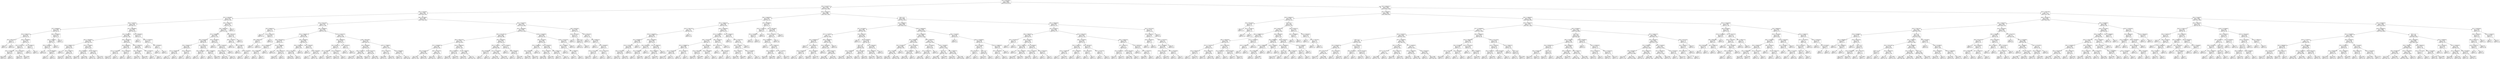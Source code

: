 digraph Tree {
node [shape=box] ;
0 [label="X[7] <= 82022464.0\ngini = 0.4999\nsamples = 44030\nvalue = [21758, 22272]"] ;
1 [label="X[5] <= 91232576.0\ngini = 0.4984\nsamples = 11008\nvalue = [5819, 5189]"] ;
0 -> 1 [labeldistance=2.5, labelangle=45, headlabel="True"] ;
2 [label="X[0] <= 71505360.0\ngini = 0.4935\nsamples = 4403\nvalue = [2452, 1951]"] ;
1 -> 2 ;
3 [label="X[1] <= 113810368.0\ngini = 0.4729\nsamples = 928\nvalue = [572, 356]"] ;
2 -> 3 ;
4 [label="X[6] <= 71303784.0\ngini = 0.4546\nsamples = 604\nvalue = [393, 211]"] ;
3 -> 4 ;
5 [label="X[7] <= 64928940.0\ngini = 0.3599\nsamples = 85\nvalue = [65, 20]"] ;
4 -> 5 ;
6 [label="X[11] <= 66833776.0\ngini = 0.4352\nsamples = 50\nvalue = [34, 16]"] ;
5 -> 6 ;
7 [label="X[1] <= 64912136.0\ngini = 0.32\nsamples = 5\nvalue = [1, 4]"] ;
6 -> 7 ;
8 [label="gini = 0.0\nsamples = 1\nvalue = [1, 0]"] ;
7 -> 8 ;
9 [label="gini = 0.0\nsamples = 4\nvalue = [0, 4]"] ;
7 -> 9 ;
10 [label="X[13] <= 79259984.0\ngini = 0.3911\nsamples = 45\nvalue = [33, 12]"] ;
6 -> 10 ;
11 [label="X[3] <= 120705776.0\ngini = 0.3427\nsamples = 41\nvalue = [32, 9]"] ;
10 -> 11 ;
12 [label="X[3] <= 114781624.0\ngini = 0.4898\nsamples = 14\nvalue = [8, 6]"] ;
11 -> 12 ;
13 [label="gini = 0.3967\nsamples = 11\nvalue = [8, 3]"] ;
12 -> 13 ;
14 [label="gini = 0.0\nsamples = 3\nvalue = [0, 3]"] ;
12 -> 14 ;
15 [label="X[1] <= 100135360.0\ngini = 0.1975\nsamples = 27\nvalue = [24, 3]"] ;
11 -> 15 ;
16 [label="gini = 0.0799\nsamples = 24\nvalue = [23, 1]"] ;
15 -> 16 ;
17 [label="gini = 0.4444\nsamples = 3\nvalue = [1, 2]"] ;
15 -> 17 ;
18 [label="X[7] <= 64298312.0\ngini = 0.375\nsamples = 4\nvalue = [1, 3]"] ;
10 -> 18 ;
19 [label="gini = 0.0\nsamples = 3\nvalue = [0, 3]"] ;
18 -> 19 ;
20 [label="gini = 0.0\nsamples = 1\nvalue = [1, 0]"] ;
18 -> 20 ;
21 [label="X[9] <= 135749824.0\ngini = 0.2024\nsamples = 35\nvalue = [31, 4]"] ;
5 -> 21 ;
22 [label="X[7] <= 77303656.0\ngini = 0.1609\nsamples = 34\nvalue = [31, 3]"] ;
21 -> 22 ;
23 [label="X[8] <= 115444960.0\ngini = 0.1139\nsamples = 33\nvalue = [31, 2]"] ;
22 -> 23 ;
24 [label="gini = 0.0\nsamples = 26\nvalue = [26, 0]"] ;
23 -> 24 ;
25 [label="X[1] <= 103691688.0\ngini = 0.4082\nsamples = 7\nvalue = [5, 2]"] ;
23 -> 25 ;
26 [label="gini = 0.0\nsamples = 5\nvalue = [5, 0]"] ;
25 -> 26 ;
27 [label="gini = 0.0\nsamples = 2\nvalue = [0, 2]"] ;
25 -> 27 ;
28 [label="gini = 0.0\nsamples = 1\nvalue = [0, 1]"] ;
22 -> 28 ;
29 [label="gini = 0.0\nsamples = 1\nvalue = [0, 1]"] ;
21 -> 29 ;
30 [label="X[1] <= 109618688.0\ngini = 0.4652\nsamples = 519\nvalue = [328, 191]"] ;
4 -> 30 ;
31 [label="X[1] <= 92416552.0\ngini = 0.4699\nsamples = 501\nvalue = [312, 189]"] ;
30 -> 31 ;
32 [label="X[3] <= 119635968.0\ngini = 0.4563\nsamples = 406\nvalue = [263, 143]"] ;
31 -> 32 ;
33 [label="X[13] <= 65993812.0\ngini = 0.3954\nsamples = 199\nvalue = [145, 54]"] ;
32 -> 33 ;
34 [label="gini = 0.0\nsamples = 3\nvalue = [0, 3]"] ;
33 -> 34 ;
35 [label="X[9] <= 72349872.0\ngini = 0.385\nsamples = 196\nvalue = [145, 51]"] ;
33 -> 35 ;
36 [label="gini = 0.2221\nsamples = 55\nvalue = [48, 7]"] ;
35 -> 36 ;
37 [label="gini = 0.4294\nsamples = 141\nvalue = [97, 44]"] ;
35 -> 37 ;
38 [label="X[12] <= 77352896.0\ngini = 0.4902\nsamples = 207\nvalue = [118, 89]"] ;
32 -> 38 ;
39 [label="X[1] <= 66060464.0\ngini = 0.4576\nsamples = 127\nvalue = [82, 45]"] ;
38 -> 39 ;
40 [label="gini = 0.4654\nsamples = 19\nvalue = [7, 12]"] ;
39 -> 40 ;
41 [label="gini = 0.4244\nsamples = 108\nvalue = [75, 33]"] ;
39 -> 41 ;
42 [label="X[5] <= 79356432.0\ngini = 0.495\nsamples = 80\nvalue = [36, 44]"] ;
38 -> 42 ;
43 [label="gini = 0.414\nsamples = 41\nvalue = [12, 29]"] ;
42 -> 43 ;
44 [label="gini = 0.4734\nsamples = 39\nvalue = [24, 15]"] ;
42 -> 44 ;
45 [label="X[3] <= 108378912.0\ngini = 0.4995\nsamples = 95\nvalue = [49, 46]"] ;
31 -> 45 ;
46 [label="X[5] <= 86928000.0\ngini = 0.4444\nsamples = 39\nvalue = [13, 26]"] ;
45 -> 46 ;
47 [label="X[11] <= 111912696.0\ngini = 0.3673\nsamples = 33\nvalue = [8, 25]"] ;
46 -> 47 ;
48 [label="gini = 0.3122\nsamples = 31\nvalue = [6, 25]"] ;
47 -> 48 ;
49 [label="gini = 0.0\nsamples = 2\nvalue = [2, 0]"] ;
47 -> 49 ;
50 [label="X[11] <= 93556384.0\ngini = 0.2778\nsamples = 6\nvalue = [5, 1]"] ;
46 -> 50 ;
51 [label="gini = 0.0\nsamples = 5\nvalue = [5, 0]"] ;
50 -> 51 ;
52 [label="gini = 0.0\nsamples = 1\nvalue = [0, 1]"] ;
50 -> 52 ;
53 [label="X[10] <= 135567200.0\ngini = 0.4592\nsamples = 56\nvalue = [36, 20]"] ;
45 -> 53 ;
54 [label="X[0] <= 67323456.0\ngini = 0.4306\nsamples = 51\nvalue = [35, 16]"] ;
53 -> 54 ;
55 [label="gini = 0.4911\nsamples = 30\nvalue = [17, 13]"] ;
54 -> 55 ;
56 [label="gini = 0.2449\nsamples = 21\nvalue = [18, 3]"] ;
54 -> 56 ;
57 [label="X[5] <= 64766016.0\ngini = 0.32\nsamples = 5\nvalue = [1, 4]"] ;
53 -> 57 ;
58 [label="gini = 0.0\nsamples = 1\nvalue = [1, 0]"] ;
57 -> 58 ;
59 [label="gini = 0.0\nsamples = 4\nvalue = [0, 4]"] ;
57 -> 59 ;
60 [label="X[11] <= 86078064.0\ngini = 0.1975\nsamples = 18\nvalue = [16, 2]"] ;
30 -> 60 ;
61 [label="gini = 0.0\nsamples = 1\nvalue = [0, 1]"] ;
60 -> 61 ;
62 [label="X[13] <= 121026816.0\ngini = 0.1107\nsamples = 17\nvalue = [16, 1]"] ;
60 -> 62 ;
63 [label="gini = 0.0\nsamples = 15\nvalue = [15, 0]"] ;
62 -> 63 ;
64 [label="X[0] <= 69796480.0\ngini = 0.5\nsamples = 2\nvalue = [1, 1]"] ;
62 -> 64 ;
65 [label="gini = 0.0\nsamples = 1\nvalue = [1, 0]"] ;
64 -> 65 ;
66 [label="gini = 0.0\nsamples = 1\nvalue = [0, 1]"] ;
64 -> 66 ;
67 [label="X[2] <= 135813136.0\ngini = 0.4945\nsamples = 324\nvalue = [179, 145]"] ;
3 -> 67 ;
68 [label="X[5] <= 84891256.0\ngini = 0.4916\nsamples = 317\nvalue = [179, 138]"] ;
67 -> 68 ;
69 [label="X[1] <= 128189664.0\ngini = 0.4855\nsamples = 294\nvalue = [172, 122]"] ;
68 -> 69 ;
70 [label="X[5] <= 80158448.0\ngini = 0.4988\nsamples = 164\nvalue = [86, 78]"] ;
69 -> 70 ;
71 [label="X[5] <= 79323232.0\ngini = 0.4998\nsamples = 135\nvalue = [66, 69]"] ;
70 -> 71 ;
72 [label="X[11] <= 130678832.0\ngini = 0.4995\nsamples = 126\nvalue = [65, 61]"] ;
71 -> 72 ;
73 [label="gini = 0.5\nsamples = 121\nvalue = [60, 61]"] ;
72 -> 73 ;
74 [label="gini = 0.0\nsamples = 5\nvalue = [5, 0]"] ;
72 -> 74 ;
75 [label="X[13] <= 65674876.0\ngini = 0.1975\nsamples = 9\nvalue = [1, 8]"] ;
71 -> 75 ;
76 [label="gini = 0.0\nsamples = 1\nvalue = [1, 0]"] ;
75 -> 76 ;
77 [label="gini = 0.0\nsamples = 8\nvalue = [0, 8]"] ;
75 -> 77 ;
78 [label="X[1] <= 123251376.0\ngini = 0.4281\nsamples = 29\nvalue = [20, 9]"] ;
70 -> 78 ;
79 [label="X[0] <= 69796480.0\ngini = 0.1528\nsamples = 12\nvalue = [11, 1]"] ;
78 -> 79 ;
80 [label="gini = 0.0\nsamples = 10\nvalue = [10, 0]"] ;
79 -> 80 ;
81 [label="gini = 0.5\nsamples = 2\nvalue = [1, 1]"] ;
79 -> 81 ;
82 [label="X[3] <= 105388008.0\ngini = 0.4983\nsamples = 17\nvalue = [9, 8]"] ;
78 -> 82 ;
83 [label="gini = 0.0\nsamples = 3\nvalue = [0, 3]"] ;
82 -> 83 ;
84 [label="gini = 0.4592\nsamples = 14\nvalue = [9, 5]"] ;
82 -> 84 ;
85 [label="X[13] <= 65709992.0\ngini = 0.4478\nsamples = 130\nvalue = [86, 44]"] ;
69 -> 85 ;
86 [label="gini = 0.0\nsamples = 3\nvalue = [0, 3]"] ;
85 -> 86 ;
87 [label="X[13] <= 131281360.0\ngini = 0.4372\nsamples = 127\nvalue = [86, 41]"] ;
85 -> 87 ;
88 [label="X[5] <= 79218216.0\ngini = 0.4251\nsamples = 124\nvalue = [86, 38]"] ;
87 -> 88 ;
89 [label="gini = 0.4527\nsamples = 104\nvalue = [68, 36]"] ;
88 -> 89 ;
90 [label="gini = 0.18\nsamples = 20\nvalue = [18, 2]"] ;
88 -> 90 ;
91 [label="gini = 0.0\nsamples = 3\nvalue = [0, 3]"] ;
87 -> 91 ;
92 [label="X[5] <= 90972744.0\ngini = 0.4234\nsamples = 23\nvalue = [7, 16]"] ;
68 -> 92 ;
93 [label="X[6] <= 77035632.0\ngini = 0.32\nsamples = 20\nvalue = [4, 16]"] ;
92 -> 93 ;
94 [label="gini = 0.0\nsamples = 10\nvalue = [0, 10]"] ;
93 -> 94 ;
95 [label="X[9] <= 97566672.0\ngini = 0.48\nsamples = 10\nvalue = [4, 6]"] ;
93 -> 95 ;
96 [label="gini = 0.0\nsamples = 5\nvalue = [0, 5]"] ;
95 -> 96 ;
97 [label="X[3] <= 124325696.0\ngini = 0.32\nsamples = 5\nvalue = [4, 1]"] ;
95 -> 97 ;
98 [label="gini = 0.0\nsamples = 4\nvalue = [4, 0]"] ;
97 -> 98 ;
99 [label="gini = 0.0\nsamples = 1\nvalue = [0, 1]"] ;
97 -> 99 ;
100 [label="gini = 0.0\nsamples = 3\nvalue = [3, 0]"] ;
92 -> 100 ;
101 [label="gini = 0.0\nsamples = 7\nvalue = [0, 7]"] ;
67 -> 101 ;
102 [label="X[9] <= 91776368.0\ngini = 0.4966\nsamples = 3475\nvalue = [1880, 1595]"] ;
2 -> 102 ;
103 [label="X[12] <= 64371564.0\ngini = 0.4842\nsamples = 1311\nvalue = [772, 539]"] ;
102 -> 103 ;
104 [label="X[3] <= 88469152.0\ngini = 0.375\nsamples = 20\nvalue = [5, 15]"] ;
103 -> 104 ;
105 [label="gini = 0.0\nsamples = 11\nvalue = [0, 11]"] ;
104 -> 105 ;
106 [label="X[11] <= 86211176.0\ngini = 0.4938\nsamples = 9\nvalue = [5, 4]"] ;
104 -> 106 ;
107 [label="X[8] <= 68852136.0\ngini = 0.32\nsamples = 5\nvalue = [1, 4]"] ;
106 -> 107 ;
108 [label="gini = 0.0\nsamples = 1\nvalue = [1, 0]"] ;
107 -> 108 ;
109 [label="gini = 0.0\nsamples = 4\nvalue = [0, 4]"] ;
107 -> 109 ;
110 [label="gini = 0.0\nsamples = 4\nvalue = [4, 0]"] ;
106 -> 110 ;
111 [label="X[6] <= 87960640.0\ngini = 0.4823\nsamples = 1291\nvalue = [767, 524]"] ;
103 -> 111 ;
112 [label="X[12] <= 70626400.0\ngini = 0.4994\nsamples = 288\nvalue = [149, 139]"] ;
111 -> 112 ;
113 [label="X[8] <= 68452448.0\ngini = 0.4416\nsamples = 79\nvalue = [53, 26]"] ;
112 -> 113 ;
114 [label="X[11] <= 80481664.0\ngini = 0.4567\nsamples = 17\nvalue = [6, 11]"] ;
113 -> 114 ;
115 [label="X[2] <= 68496976.0\ngini = 0.3911\nsamples = 15\nvalue = [4, 11]"] ;
114 -> 115 ;
116 [label="gini = 0.5\nsamples = 8\nvalue = [4, 4]"] ;
115 -> 116 ;
117 [label="gini = 0.0\nsamples = 7\nvalue = [0, 7]"] ;
115 -> 117 ;
118 [label="gini = 0.0\nsamples = 2\nvalue = [2, 0]"] ;
114 -> 118 ;
119 [label="X[11] <= 71988096.0\ngini = 0.3668\nsamples = 62\nvalue = [47, 15]"] ;
113 -> 119 ;
120 [label="gini = 0.0\nsamples = 23\nvalue = [23, 0]"] ;
119 -> 120 ;
121 [label="X[6] <= 86978752.0\ngini = 0.4734\nsamples = 39\nvalue = [24, 15]"] ;
119 -> 121 ;
122 [label="gini = 0.4152\nsamples = 34\nvalue = [24, 10]"] ;
121 -> 122 ;
123 [label="gini = 0.0\nsamples = 5\nvalue = [0, 5]"] ;
121 -> 123 ;
124 [label="X[0] <= 81466304.0\ngini = 0.4967\nsamples = 209\nvalue = [96, 113]"] ;
112 -> 124 ;
125 [label="X[8] <= 135582688.0\ngini = 0.4991\nsamples = 144\nvalue = [75, 69]"] ;
124 -> 125 ;
126 [label="X[12] <= 104112144.0\ngini = 0.4962\nsamples = 138\nvalue = [75, 63]"] ;
125 -> 126 ;
127 [label="gini = 0.4997\nsamples = 129\nvalue = [66, 63]"] ;
126 -> 127 ;
128 [label="gini = 0.0\nsamples = 9\nvalue = [9, 0]"] ;
126 -> 128 ;
129 [label="gini = 0.0\nsamples = 6\nvalue = [0, 6]"] ;
125 -> 129 ;
130 [label="X[4] <= 75841408.0\ngini = 0.4374\nsamples = 65\nvalue = [21, 44]"] ;
124 -> 130 ;
131 [label="gini = 0.0\nsamples = 2\nvalue = [2, 0]"] ;
130 -> 131 ;
132 [label="X[13] <= 66262888.0\ngini = 0.4213\nsamples = 63\nvalue = [19, 44]"] ;
130 -> 132 ;
133 [label="gini = 0.0\nsamples = 2\nvalue = [2, 0]"] ;
132 -> 133 ;
134 [label="gini = 0.402\nsamples = 61\nvalue = [17, 44]"] ;
132 -> 134 ;
135 [label="X[13] <= 91593128.0\ngini = 0.473\nsamples = 1003\nvalue = [618, 385]"] ;
111 -> 135 ;
136 [label="X[5] <= 84666920.0\ngini = 0.3122\nsamples = 62\nvalue = [50, 12]"] ;
135 -> 136 ;
137 [label="X[4] <= 81667312.0\ngini = 0.233\nsamples = 52\nvalue = [45, 7]"] ;
136 -> 137 ;
138 [label="X[7] <= 75365936.0\ngini = 0.48\nsamples = 5\nvalue = [2, 3]"] ;
137 -> 138 ;
139 [label="gini = 0.0\nsamples = 2\nvalue = [0, 2]"] ;
138 -> 139 ;
140 [label="gini = 0.4444\nsamples = 3\nvalue = [2, 1]"] ;
138 -> 140 ;
141 [label="X[12] <= 120366056.0\ngini = 0.1557\nsamples = 47\nvalue = [43, 4]"] ;
137 -> 141 ;
142 [label="gini = 0.1219\nsamples = 46\nvalue = [43, 3]"] ;
141 -> 142 ;
143 [label="gini = 0.0\nsamples = 1\nvalue = [0, 1]"] ;
141 -> 143 ;
144 [label="X[5] <= 90224816.0\ngini = 0.5\nsamples = 10\nvalue = [5, 5]"] ;
136 -> 144 ;
145 [label="gini = 0.0\nsamples = 5\nvalue = [0, 5]"] ;
144 -> 145 ;
146 [label="gini = 0.0\nsamples = 5\nvalue = [5, 0]"] ;
144 -> 146 ;
147 [label="X[8] <= 98617488.0\ngini = 0.4785\nsamples = 941\nvalue = [568, 373]"] ;
135 -> 147 ;
148 [label="X[2] <= 83361808.0\ngini = 0.4619\nsamples = 616\nvalue = [393, 223]"] ;
147 -> 148 ;
149 [label="X[8] <= 74503216.0\ngini = 0.4835\nsamples = 391\nvalue = [231, 160]"] ;
148 -> 149 ;
150 [label="gini = 0.4476\nsamples = 210\nvalue = [139, 71]"] ;
149 -> 150 ;
151 [label="gini = 0.4999\nsamples = 181\nvalue = [92, 89]"] ;
149 -> 151 ;
152 [label="X[13] <= 92419776.0\ngini = 0.4032\nsamples = 225\nvalue = [162, 63]"] ;
148 -> 152 ;
153 [label="gini = 0.2778\nsamples = 6\nvalue = [1, 5]"] ;
152 -> 153 ;
154 [label="gini = 0.3894\nsamples = 219\nvalue = [161, 58]"] ;
152 -> 154 ;
155 [label="X[1] <= 77599464.0\ngini = 0.497\nsamples = 325\nvalue = [175, 150]"] ;
147 -> 155 ;
156 [label="X[10] <= 73233232.0\ngini = 0.452\nsamples = 113\nvalue = [74, 39]"] ;
155 -> 156 ;
157 [label="gini = 0.4998\nsamples = 47\nvalue = [23, 24]"] ;
156 -> 157 ;
158 [label="gini = 0.3512\nsamples = 66\nvalue = [51, 15]"] ;
156 -> 158 ;
159 [label="X[2] <= 94933960.0\ngini = 0.4989\nsamples = 212\nvalue = [101, 111]"] ;
155 -> 159 ;
160 [label="gini = 0.2311\nsamples = 15\nvalue = [2, 13]"] ;
159 -> 160 ;
161 [label="gini = 0.5\nsamples = 197\nvalue = [99, 98]"] ;
159 -> 161 ;
162 [label="X[4] <= 133440016.0\ngini = 0.4997\nsamples = 2164\nvalue = [1108, 1056]"] ;
102 -> 162 ;
163 [label="X[2] <= 129837960.0\ngini = 0.4999\nsamples = 2114\nvalue = [1070, 1044]"] ;
162 -> 163 ;
164 [label="X[9] <= 120717600.0\ngini = 0.4994\nsamples = 1861\nvalue = [962, 899]"] ;
163 -> 164 ;
165 [label="X[9] <= 109057120.0\ngini = 0.4997\nsamples = 1142\nvalue = [558, 584]"] ;
164 -> 165 ;
166 [label="X[1] <= 100283984.0\ngini = 0.498\nsamples = 623\nvalue = [331, 292]"] ;
165 -> 166 ;
167 [label="X[2] <= 92146024.0\ngini = 0.4988\nsamples = 343\nvalue = [163, 180]"] ;
166 -> 167 ;
168 [label="gini = 0.494\nsamples = 200\nvalue = [111, 89]"] ;
167 -> 168 ;
169 [label="gini = 0.4628\nsamples = 143\nvalue = [52, 91]"] ;
167 -> 169 ;
170 [label="X[6] <= 127333520.0\ngini = 0.48\nsamples = 280\nvalue = [168, 112]"] ;
166 -> 170 ;
171 [label="gini = 0.4754\nsamples = 275\nvalue = [168, 107]"] ;
170 -> 171 ;
172 [label="gini = 0.0\nsamples = 5\nvalue = [0, 5]"] ;
170 -> 172 ;
173 [label="X[10] <= 104900168.0\ngini = 0.4922\nsamples = 519\nvalue = [227, 292]"] ;
165 -> 173 ;
174 [label="X[8] <= 103940784.0\ngini = 0.4214\nsamples = 116\nvalue = [35, 81]"] ;
173 -> 174 ;
175 [label="gini = 0.3585\nsamples = 94\nvalue = [22, 72]"] ;
174 -> 175 ;
176 [label="gini = 0.4835\nsamples = 22\nvalue = [13, 9]"] ;
174 -> 176 ;
177 [label="X[11] <= 71864400.0\ngini = 0.4989\nsamples = 403\nvalue = [192, 211]"] ;
173 -> 177 ;
178 [label="gini = 0.3628\nsamples = 42\nvalue = [10, 32]"] ;
177 -> 178 ;
179 [label="gini = 0.5\nsamples = 361\nvalue = [182, 179]"] ;
177 -> 179 ;
180 [label="X[0] <= 87630456.0\ngini = 0.4923\nsamples = 719\nvalue = [404, 315]"] ;
164 -> 180 ;
181 [label="X[4] <= 71204592.0\ngini = 0.497\nsamples = 642\nvalue = [346, 296]"] ;
180 -> 181 ;
182 [label="X[4] <= 66258696.0\ngini = 0.1244\nsamples = 15\nvalue = [14, 1]"] ;
181 -> 182 ;
183 [label="gini = 0.0\nsamples = 1\nvalue = [0, 1]"] ;
182 -> 183 ;
184 [label="gini = 0.0\nsamples = 14\nvalue = [14, 0]"] ;
182 -> 184 ;
185 [label="X[11] <= 111254000.0\ngini = 0.4983\nsamples = 627\nvalue = [332, 295]"] ;
181 -> 185 ;
186 [label="gini = 0.4879\nsamples = 353\nvalue = [204, 149]"] ;
185 -> 186 ;
187 [label="gini = 0.4978\nsamples = 274\nvalue = [128, 146]"] ;
185 -> 187 ;
188 [label="X[9] <= 121784064.0\ngini = 0.3717\nsamples = 77\nvalue = [58, 19]"] ;
180 -> 188 ;
189 [label="gini = 0.0\nsamples = 3\nvalue = [0, 3]"] ;
188 -> 189 ;
190 [label="X[5] <= 64812816.0\ngini = 0.3389\nsamples = 74\nvalue = [58, 16]"] ;
188 -> 190 ;
191 [label="gini = 0.0\nsamples = 3\nvalue = [0, 3]"] ;
190 -> 191 ;
192 [label="gini = 0.2991\nsamples = 71\nvalue = [58, 13]"] ;
190 -> 192 ;
193 [label="X[4] <= 128199768.0\ngini = 0.4893\nsamples = 253\nvalue = [108, 145]"] ;
163 -> 193 ;
194 [label="X[0] <= 76114616.0\ngini = 0.4803\nsamples = 232\nvalue = [93, 139]"] ;
193 -> 194 ;
195 [label="X[3] <= 120893600.0\ngini = 0.3901\nsamples = 64\nvalue = [17, 47]"] ;
194 -> 195 ;
196 [label="X[5] <= 65565600.0\ngini = 0.4531\nsamples = 49\nvalue = [17, 32]"] ;
195 -> 196 ;
197 [label="gini = 0.4688\nsamples = 16\nvalue = [10, 6]"] ;
196 -> 197 ;
198 [label="gini = 0.3343\nsamples = 33\nvalue = [7, 26]"] ;
196 -> 198 ;
199 [label="gini = 0.0\nsamples = 15\nvalue = [0, 15]"] ;
195 -> 199 ;
200 [label="X[12] <= 84134784.0\ngini = 0.4955\nsamples = 168\nvalue = [76, 92]"] ;
194 -> 200 ;
201 [label="X[12] <= 77080608.0\ngini = 0.4781\nsamples = 129\nvalue = [51, 78]"] ;
200 -> 201 ;
202 [label="gini = 0.4956\nsamples = 106\nvalue = [48, 58]"] ;
201 -> 202 ;
203 [label="gini = 0.2268\nsamples = 23\nvalue = [3, 20]"] ;
201 -> 203 ;
204 [label="X[4] <= 106844272.0\ngini = 0.4602\nsamples = 39\nvalue = [25, 14]"] ;
200 -> 204 ;
205 [label="gini = 0.142\nsamples = 13\nvalue = [12, 1]"] ;
204 -> 205 ;
206 [label="gini = 0.5\nsamples = 26\nvalue = [13, 13]"] ;
204 -> 206 ;
207 [label="X[4] <= 133270576.0\ngini = 0.4082\nsamples = 21\nvalue = [15, 6]"] ;
193 -> 207 ;
208 [label="X[5] <= 71838896.0\ngini = 0.3324\nsamples = 19\nvalue = [15, 4]"] ;
207 -> 208 ;
209 [label="gini = 0.0\nsamples = 9\nvalue = [9, 0]"] ;
208 -> 209 ;
210 [label="X[7] <= 76986936.0\ngini = 0.48\nsamples = 10\nvalue = [6, 4]"] ;
208 -> 210 ;
211 [label="gini = 0.32\nsamples = 5\nvalue = [1, 4]"] ;
210 -> 211 ;
212 [label="gini = 0.0\nsamples = 5\nvalue = [5, 0]"] ;
210 -> 212 ;
213 [label="gini = 0.0\nsamples = 2\nvalue = [0, 2]"] ;
207 -> 213 ;
214 [label="X[8] <= 80103760.0\ngini = 0.3648\nsamples = 50\nvalue = [38, 12]"] ;
162 -> 214 ;
215 [label="X[10] <= 86773432.0\ngini = 0.1472\nsamples = 25\nvalue = [23, 2]"] ;
214 -> 215 ;
216 [label="gini = 0.0\nsamples = 1\nvalue = [0, 1]"] ;
215 -> 216 ;
217 [label="X[33] <= 0.5\ngini = 0.0799\nsamples = 24\nvalue = [23, 1]"] ;
215 -> 217 ;
218 [label="gini = 0.0\nsamples = 23\nvalue = [23, 0]"] ;
217 -> 218 ;
219 [label="gini = 0.0\nsamples = 1\nvalue = [0, 1]"] ;
217 -> 219 ;
220 [label="X[8] <= 80674240.0\ngini = 0.48\nsamples = 25\nvalue = [15, 10]"] ;
214 -> 220 ;
221 [label="gini = 0.0\nsamples = 3\nvalue = [0, 3]"] ;
220 -> 221 ;
222 [label="X[7] <= 62869732.0\ngini = 0.4339\nsamples = 22\nvalue = [15, 7]"] ;
220 -> 222 ;
223 [label="gini = 0.0\nsamples = 2\nvalue = [0, 2]"] ;
222 -> 223 ;
224 [label="X[12] <= 84814800.0\ngini = 0.375\nsamples = 20\nvalue = [15, 5]"] ;
222 -> 224 ;
225 [label="X[10] <= 137211328.0\ngini = 0.2188\nsamples = 16\nvalue = [14, 2]"] ;
224 -> 225 ;
226 [label="gini = 0.1244\nsamples = 15\nvalue = [14, 1]"] ;
225 -> 226 ;
227 [label="gini = 0.0\nsamples = 1\nvalue = [0, 1]"] ;
225 -> 227 ;
228 [label="X[10] <= 132914784.0\ngini = 0.375\nsamples = 4\nvalue = [1, 3]"] ;
224 -> 228 ;
229 [label="gini = 0.0\nsamples = 3\nvalue = [0, 3]"] ;
228 -> 229 ;
230 [label="gini = 0.0\nsamples = 1\nvalue = [1, 0]"] ;
228 -> 230 ;
231 [label="X[13] <= 70404240.0\ngini = 0.4998\nsamples = 6605\nvalue = [3367, 3238]"] ;
1 -> 231 ;
232 [label="X[8] <= 103940784.0\ngini = 0.4932\nsamples = 575\nvalue = [254, 321]"] ;
231 -> 232 ;
233 [label="X[1] <= 118893232.0\ngini = 0.4985\nsamples = 463\nvalue = [219, 244]"] ;
232 -> 233 ;
234 [label="X[13] <= 70281728.0\ngini = 0.48\nsamples = 215\nvalue = [86, 129]"] ;
233 -> 234 ;
235 [label="X[10] <= 124364568.0\ngini = 0.4883\nsamples = 203\nvalue = [86, 117]"] ;
234 -> 235 ;
236 [label="X[7] <= 81858992.0\ngini = 0.4998\nsamples = 102\nvalue = [52, 50]"] ;
235 -> 236 ;
237 [label="X[10] <= 123751072.0\ngini = 0.4986\nsamples = 95\nvalue = [45, 50]"] ;
236 -> 237 ;
238 [label="X[4] <= 122767440.0\ngini = 0.4924\nsamples = 89\nvalue = [39, 50]"] ;
237 -> 238 ;
239 [label="gini = 0.4515\nsamples = 61\nvalue = [21, 40]"] ;
238 -> 239 ;
240 [label="gini = 0.4592\nsamples = 28\nvalue = [18, 10]"] ;
238 -> 240 ;
241 [label="gini = 0.0\nsamples = 6\nvalue = [6, 0]"] ;
237 -> 241 ;
242 [label="gini = 0.0\nsamples = 7\nvalue = [7, 0]"] ;
236 -> 242 ;
243 [label="X[10] <= 130432656.0\ngini = 0.4466\nsamples = 101\nvalue = [34, 67]"] ;
235 -> 243 ;
244 [label="X[0] <= 94023248.0\ngini = 0.3336\nsamples = 52\nvalue = [11, 41]"] ;
243 -> 244 ;
245 [label="X[1] <= 81646600.0\ngini = 0.2952\nsamples = 50\nvalue = [9, 41]"] ;
244 -> 245 ;
246 [label="gini = 0.0\nsamples = 2\nvalue = [2, 0]"] ;
245 -> 246 ;
247 [label="gini = 0.2491\nsamples = 48\nvalue = [7, 41]"] ;
245 -> 247 ;
248 [label="gini = 0.0\nsamples = 2\nvalue = [2, 0]"] ;
244 -> 248 ;
249 [label="X[12] <= 126382160.0\ngini = 0.4981\nsamples = 49\nvalue = [23, 26]"] ;
243 -> 249 ;
250 [label="X[0] <= 76448064.0\ngini = 0.4926\nsamples = 41\nvalue = [23, 18]"] ;
249 -> 250 ;
251 [label="gini = 0.32\nsamples = 20\nvalue = [16, 4]"] ;
250 -> 251 ;
252 [label="gini = 0.4444\nsamples = 21\nvalue = [7, 14]"] ;
250 -> 252 ;
253 [label="gini = 0.0\nsamples = 8\nvalue = [0, 8]"] ;
249 -> 253 ;
254 [label="gini = 0.0\nsamples = 12\nvalue = [0, 12]"] ;
234 -> 254 ;
255 [label="X[10] <= 135862480.0\ngini = 0.4974\nsamples = 248\nvalue = [133, 115]"] ;
233 -> 255 ;
256 [label="X[11] <= 129109296.0\ngini = 0.4839\nsamples = 195\nvalue = [115, 80]"] ;
255 -> 256 ;
257 [label="X[9] <= 135270352.0\ngini = 0.4922\nsamples = 176\nvalue = [99, 77]"] ;
256 -> 257 ;
258 [label="X[3] <= 127068848.0\ngini = 0.4998\nsamples = 139\nvalue = [71, 68]"] ;
257 -> 258 ;
259 [label="X[1] <= 132419328.0\ngini = 0.4938\nsamples = 126\nvalue = [70, 56]"] ;
258 -> 259 ;
260 [label="gini = 0.4785\nsamples = 111\nvalue = [67, 44]"] ;
259 -> 260 ;
261 [label="gini = 0.32\nsamples = 15\nvalue = [3, 12]"] ;
259 -> 261 ;
262 [label="X[1] <= 131086512.0\ngini = 0.142\nsamples = 13\nvalue = [1, 12]"] ;
258 -> 262 ;
263 [label="gini = 0.0\nsamples = 12\nvalue = [0, 12]"] ;
262 -> 263 ;
264 [label="gini = 0.0\nsamples = 1\nvalue = [1, 0]"] ;
262 -> 264 ;
265 [label="X[8] <= 92552224.0\ngini = 0.3682\nsamples = 37\nvalue = [28, 9]"] ;
257 -> 265 ;
266 [label="X[13] <= 66414696.0\ngini = 0.2311\nsamples = 30\nvalue = [26, 4]"] ;
265 -> 266 ;
267 [label="gini = 0.0832\nsamples = 23\nvalue = [22, 1]"] ;
266 -> 267 ;
268 [label="gini = 0.4898\nsamples = 7\nvalue = [4, 3]"] ;
266 -> 268 ;
269 [label="X[8] <= 103353696.0\ngini = 0.4082\nsamples = 7\nvalue = [2, 5]"] ;
265 -> 269 ;
270 [label="gini = 0.0\nsamples = 5\nvalue = [0, 5]"] ;
269 -> 270 ;
271 [label="gini = 0.0\nsamples = 2\nvalue = [2, 0]"] ;
269 -> 271 ;
272 [label="X[8] <= 74914872.0\ngini = 0.2659\nsamples = 19\nvalue = [16, 3]"] ;
256 -> 272 ;
273 [label="X[1] <= 130715216.0\ngini = 0.5\nsamples = 6\nvalue = [3, 3]"] ;
272 -> 273 ;
274 [label="gini = 0.0\nsamples = 2\nvalue = [0, 2]"] ;
273 -> 274 ;
275 [label="X[8] <= 68244880.0\ngini = 0.375\nsamples = 4\nvalue = [3, 1]"] ;
273 -> 275 ;
276 [label="gini = 0.0\nsamples = 1\nvalue = [0, 1]"] ;
275 -> 276 ;
277 [label="gini = 0.0\nsamples = 3\nvalue = [3, 0]"] ;
275 -> 277 ;
278 [label="gini = 0.0\nsamples = 13\nvalue = [13, 0]"] ;
272 -> 278 ;
279 [label="X[12] <= 103524912.0\ngini = 0.4486\nsamples = 53\nvalue = [18, 35]"] ;
255 -> 279 ;
280 [label="gini = 0.0\nsamples = 3\nvalue = [3, 0]"] ;
279 -> 280 ;
281 [label="X[12] <= 132581792.0\ngini = 0.42\nsamples = 50\nvalue = [15, 35]"] ;
279 -> 281 ;
282 [label="X[0] <= 77744240.0\ngini = 0.3803\nsamples = 47\nvalue = [12, 35]"] ;
281 -> 282 ;
283 [label="X[0] <= 72823904.0\ngini = 0.4512\nsamples = 32\nvalue = [11, 21]"] ;
282 -> 283 ;
284 [label="gini = 0.3648\nsamples = 25\nvalue = [6, 19]"] ;
283 -> 284 ;
285 [label="gini = 0.4082\nsamples = 7\nvalue = [5, 2]"] ;
283 -> 285 ;
286 [label="X[13] <= 65146860.0\ngini = 0.1244\nsamples = 15\nvalue = [1, 14]"] ;
282 -> 286 ;
287 [label="gini = 0.0\nsamples = 1\nvalue = [1, 0]"] ;
286 -> 287 ;
288 [label="gini = 0.0\nsamples = 14\nvalue = [0, 14]"] ;
286 -> 288 ;
289 [label="gini = 0.0\nsamples = 3\nvalue = [3, 0]"] ;
281 -> 289 ;
290 [label="X[7] <= 64168696.0\ngini = 0.4297\nsamples = 112\nvalue = [35, 77]"] ;
232 -> 290 ;
291 [label="X[10] <= 137360144.0\ngini = 0.4592\nsamples = 14\nvalue = [9, 5]"] ;
290 -> 291 ;
292 [label="X[5] <= 131078056.0\ngini = 0.2975\nsamples = 11\nvalue = [9, 2]"] ;
291 -> 292 ;
293 [label="gini = 0.0\nsamples = 9\nvalue = [9, 0]"] ;
292 -> 293 ;
294 [label="gini = 0.0\nsamples = 2\nvalue = [0, 2]"] ;
292 -> 294 ;
295 [label="gini = 0.0\nsamples = 3\nvalue = [0, 3]"] ;
291 -> 295 ;
296 [label="X[2] <= 136017888.0\ngini = 0.3898\nsamples = 98\nvalue = [26, 72]"] ;
290 -> 296 ;
297 [label="X[10] <= 131378528.0\ngini = 0.367\nsamples = 95\nvalue = [23, 72]"] ;
296 -> 297 ;
298 [label="X[13] <= 65065696.0\ngini = 0.4221\nsamples = 76\nvalue = [23, 53]"] ;
297 -> 298 ;
299 [label="gini = 0.0\nsamples = 2\nvalue = [2, 0]"] ;
298 -> 299 ;
300 [label="X[12] <= 125823744.0\ngini = 0.4065\nsamples = 74\nvalue = [21, 53]"] ;
298 -> 300 ;
301 [label="X[5] <= 95816080.0\ngini = 0.3367\nsamples = 56\nvalue = [12, 44]"] ;
300 -> 301 ;
302 [label="gini = 0.4444\nsamples = 6\nvalue = [4, 2]"] ;
301 -> 302 ;
303 [label="gini = 0.2688\nsamples = 50\nvalue = [8, 42]"] ;
301 -> 303 ;
304 [label="X[11] <= 112138520.0\ngini = 0.5\nsamples = 18\nvalue = [9, 9]"] ;
300 -> 304 ;
305 [label="gini = 0.0\nsamples = 7\nvalue = [7, 0]"] ;
304 -> 305 ;
306 [label="gini = 0.2975\nsamples = 11\nvalue = [2, 9]"] ;
304 -> 306 ;
307 [label="gini = 0.0\nsamples = 19\nvalue = [0, 19]"] ;
297 -> 307 ;
308 [label="gini = 0.0\nsamples = 3\nvalue = [3, 0]"] ;
296 -> 308 ;
309 [label="X[20] <= 0.5\ngini = 0.4995\nsamples = 6030\nvalue = [3113, 2917]"] ;
231 -> 309 ;
310 [label="X[3] <= 90388040.0\ngini = 0.4998\nsamples = 5559\nvalue = [2839, 2720]"] ;
309 -> 310 ;
311 [label="X[7] <= 81279480.0\ngini = 0.4985\nsamples = 1383\nvalue = [653, 730]"] ;
310 -> 311 ;
312 [label="X[11] <= 71326000.0\ngini = 0.5\nsamples = 1123\nvalue = [557, 566]"] ;
311 -> 312 ;
313 [label="X[7] <= 63488828.0\ngini = 0.3628\nsamples = 42\nvalue = [10, 32]"] ;
312 -> 313 ;
314 [label="gini = 0.0\nsamples = 2\nvalue = [2, 0]"] ;
313 -> 314 ;
315 [label="X[2] <= 89393472.0\ngini = 0.32\nsamples = 40\nvalue = [8, 32]"] ;
313 -> 315 ;
316 [label="X[10] <= 83760568.0\ngini = 0.0997\nsamples = 19\nvalue = [1, 18]"] ;
315 -> 316 ;
317 [label="gini = 0.0\nsamples = 18\nvalue = [0, 18]"] ;
316 -> 317 ;
318 [label="gini = 0.0\nsamples = 1\nvalue = [1, 0]"] ;
316 -> 318 ;
319 [label="X[2] <= 103799048.0\ngini = 0.4444\nsamples = 21\nvalue = [7, 14]"] ;
315 -> 319 ;
320 [label="gini = 0.4444\nsamples = 9\nvalue = [6, 3]"] ;
319 -> 320 ;
321 [label="gini = 0.1528\nsamples = 12\nvalue = [1, 11]"] ;
319 -> 321 ;
322 [label="X[8] <= 128609632.0\ngini = 0.4999\nsamples = 1081\nvalue = [547, 534]"] ;
312 -> 322 ;
323 [label="X[10] <= 69075056.0\ngini = 0.4998\nsamples = 1072\nvalue = [547, 525]"] ;
322 -> 323 ;
324 [label="gini = 0.0\nsamples = 9\nvalue = [9, 0]"] ;
323 -> 324 ;
325 [label="X[8] <= 91443232.0\ngini = 0.4999\nsamples = 1063\nvalue = [538, 525]"] ;
323 -> 325 ;
326 [label="gini = 0.4967\nsamples = 640\nvalue = [346, 294]"] ;
325 -> 326 ;
327 [label="gini = 0.4957\nsamples = 423\nvalue = [192, 231]"] ;
325 -> 327 ;
328 [label="gini = 0.0\nsamples = 9\nvalue = [0, 9]"] ;
322 -> 328 ;
329 [label="X[5] <= 94407728.0\ngini = 0.4658\nsamples = 260\nvalue = [96, 164]"] ;
311 -> 329 ;
330 [label="gini = 0.0\nsamples = 11\nvalue = [0, 11]"] ;
329 -> 330 ;
331 [label="X[0] <= 92406368.0\ngini = 0.4738\nsamples = 249\nvalue = [96, 153]"] ;
329 -> 331 ;
332 [label="X[30] <= 0.5\ngini = 0.4531\nsamples = 196\nvalue = [68, 128]"] ;
331 -> 332 ;
333 [label="X[3] <= 73466688.0\ngini = 0.4143\nsamples = 157\nvalue = [46, 111]"] ;
332 -> 333 ;
334 [label="gini = 0.4851\nsamples = 58\nvalue = [24, 34]"] ;
333 -> 334 ;
335 [label="gini = 0.3457\nsamples = 99\nvalue = [22, 77]"] ;
333 -> 335 ;
336 [label="X[8] <= 87178488.0\ngini = 0.4918\nsamples = 39\nvalue = [22, 17]"] ;
332 -> 336 ;
337 [label="gini = 0.32\nsamples = 10\nvalue = [2, 8]"] ;
336 -> 337 ;
338 [label="gini = 0.4281\nsamples = 29\nvalue = [20, 9]"] ;
336 -> 338 ;
339 [label="X[5] <= 128451408.0\ngini = 0.4984\nsamples = 53\nvalue = [28, 25]"] ;
331 -> 339 ;
340 [label="X[13] <= 99000816.0\ngini = 0.4861\nsamples = 48\nvalue = [28, 20]"] ;
339 -> 340 ;
341 [label="gini = 0.4444\nsamples = 18\nvalue = [6, 12]"] ;
340 -> 341 ;
342 [label="gini = 0.3911\nsamples = 30\nvalue = [22, 8]"] ;
340 -> 342 ;
343 [label="gini = 0.0\nsamples = 5\nvalue = [0, 5]"] ;
339 -> 343 ;
344 [label="X[0] <= 100891936.0\ngini = 0.4989\nsamples = 4176\nvalue = [2186, 1990]"] ;
310 -> 344 ;
345 [label="X[3] <= 107989456.0\ngini = 0.4992\nsamples = 4087\nvalue = [2123, 1964]"] ;
344 -> 345 ;
346 [label="X[7] <= 81808000.0\ngini = 0.4938\nsamples = 1431\nvalue = [795, 636]"] ;
345 -> 346 ;
347 [label="X[0] <= 97519360.0\ngini = 0.4964\nsamples = 1266\nvalue = [687, 579]"] ;
346 -> 347 ;
348 [label="X[9] <= 77423392.0\ngini = 0.496\nsamples = 1261\nvalue = [687, 574]"] ;
347 -> 348 ;
349 [label="gini = 0.4487\nsamples = 103\nvalue = [68, 35]"] ;
348 -> 349 ;
350 [label="gini = 0.4976\nsamples = 1158\nvalue = [619, 539]"] ;
348 -> 350 ;
351 [label="gini = 0.0\nsamples = 5\nvalue = [0, 5]"] ;
347 -> 351 ;
352 [label="X[13] <= 123123008.0\ngini = 0.4522\nsamples = 165\nvalue = [108, 57]"] ;
346 -> 352 ;
353 [label="X[5] <= 133091896.0\ngini = 0.4416\nsamples = 161\nvalue = [108, 53]"] ;
352 -> 353 ;
354 [label="gini = 0.4326\nsamples = 158\nvalue = [108, 50]"] ;
353 -> 354 ;
355 [label="gini = 0.0\nsamples = 3\nvalue = [0, 3]"] ;
353 -> 355 ;
356 [label="gini = 0.0\nsamples = 4\nvalue = [0, 4]"] ;
352 -> 356 ;
357 [label="X[12] <= 89854616.0\ngini = 0.5\nsamples = 2656\nvalue = [1328, 1328]"] ;
345 -> 357 ;
358 [label="X[10] <= 137764000.0\ngini = 0.4712\nsamples = 250\nvalue = [155, 95]"] ;
357 -> 358 ;
359 [label="X[1] <= 133179232.0\ngini = 0.4662\nsamples = 246\nvalue = [155, 91]"] ;
358 -> 359 ;
360 [label="gini = 0.462\nsamples = 243\nvalue = [155, 88]"] ;
359 -> 360 ;
361 [label="gini = 0.0\nsamples = 3\nvalue = [0, 3]"] ;
359 -> 361 ;
362 [label="gini = 0.0\nsamples = 4\nvalue = [0, 4]"] ;
358 -> 362 ;
363 [label="X[0] <= 72613496.0\ngini = 0.4997\nsamples = 2406\nvalue = [1173, 1233]"] ;
357 -> 363 ;
364 [label="X[14] <= 0.5\ngini = 0.497\nsamples = 763\nvalue = [411, 352]"] ;
363 -> 364 ;
365 [label="gini = 0.4958\nsamples = 746\nvalue = [407, 339]"] ;
364 -> 365 ;
366 [label="gini = 0.3599\nsamples = 17\nvalue = [4, 13]"] ;
364 -> 366 ;
367 [label="X[9] <= 74099072.0\ngini = 0.4974\nsamples = 1643\nvalue = [762, 881]"] ;
363 -> 367 ;
368 [label="gini = 0.4764\nsamples = 92\nvalue = [56, 36]"] ;
367 -> 368 ;
369 [label="gini = 0.496\nsamples = 1551\nvalue = [706, 845]"] ;
367 -> 369 ;
370 [label="X[9] <= 72341808.0\ngini = 0.4136\nsamples = 89\nvalue = [63, 26]"] ;
344 -> 370 ;
371 [label="gini = 0.0\nsamples = 3\nvalue = [0, 3]"] ;
370 -> 371 ;
372 [label="X[5] <= 122464080.0\ngini = 0.3918\nsamples = 86\nvalue = [63, 23]"] ;
370 -> 372 ;
373 [label="X[4] <= 87321408.0\ngini = 0.3299\nsamples = 72\nvalue = [57, 15]"] ;
372 -> 373 ;
374 [label="X[5] <= 99211744.0\ngini = 0.375\nsamples = 4\nvalue = [1, 3]"] ;
373 -> 374 ;
375 [label="gini = 0.0\nsamples = 1\nvalue = [1, 0]"] ;
374 -> 375 ;
376 [label="gini = 0.0\nsamples = 3\nvalue = [0, 3]"] ;
374 -> 376 ;
377 [label="X[31] <= 0.5\ngini = 0.2907\nsamples = 68\nvalue = [56, 12]"] ;
373 -> 377 ;
378 [label="gini = 0.2744\nsamples = 67\nvalue = [56, 11]"] ;
377 -> 378 ;
379 [label="gini = 0.0\nsamples = 1\nvalue = [0, 1]"] ;
377 -> 379 ;
380 [label="X[12] <= 126067544.0\ngini = 0.4898\nsamples = 14\nvalue = [6, 8]"] ;
372 -> 380 ;
381 [label="X[0] <= 101584096.0\ngini = 0.32\nsamples = 10\nvalue = [2, 8]"] ;
380 -> 381 ;
382 [label="gini = 0.0\nsamples = 2\nvalue = [2, 0]"] ;
381 -> 382 ;
383 [label="gini = 0.0\nsamples = 8\nvalue = [0, 8]"] ;
381 -> 383 ;
384 [label="gini = 0.0\nsamples = 4\nvalue = [4, 0]"] ;
380 -> 384 ;
385 [label="X[5] <= 128995208.0\ngini = 0.4866\nsamples = 471\nvalue = [274, 197]"] ;
309 -> 385 ;
386 [label="X[1] <= 97526552.0\ngini = 0.4939\nsamples = 398\nvalue = [221, 177]"] ;
385 -> 386 ;
387 [label="X[9] <= 70880784.0\ngini = 0.4444\nsamples = 159\nvalue = [106, 53]"] ;
386 -> 387 ;
388 [label="X[7] <= 76130304.0\ngini = 0.42\nsamples = 10\nvalue = [3, 7]"] ;
387 -> 388 ;
389 [label="gini = 0.0\nsamples = 7\nvalue = [0, 7]"] ;
388 -> 389 ;
390 [label="gini = 0.0\nsamples = 3\nvalue = [3, 0]"] ;
388 -> 390 ;
391 [label="X[5] <= 122421952.0\ngini = 0.4268\nsamples = 149\nvalue = [103, 46]"] ;
387 -> 391 ;
392 [label="X[10] <= 72838416.0\ngini = 0.3604\nsamples = 106\nvalue = [81, 25]"] ;
391 -> 392 ;
393 [label="gini = 0.0\nsamples = 2\nvalue = [0, 2]"] ;
392 -> 393 ;
394 [label="X[0] <= 74803664.0\ngini = 0.3445\nsamples = 104\nvalue = [81, 23]"] ;
392 -> 394 ;
395 [label="gini = 0.4583\nsamples = 45\nvalue = [29, 16]"] ;
394 -> 395 ;
396 [label="gini = 0.2091\nsamples = 59\nvalue = [52, 7]"] ;
394 -> 396 ;
397 [label="X[1] <= 96700304.0\ngini = 0.4997\nsamples = 43\nvalue = [22, 21]"] ;
391 -> 397 ;
398 [label="X[13] <= 121160328.0\ngini = 0.4824\nsamples = 32\nvalue = [13, 19]"] ;
397 -> 398 ;
399 [label="gini = 0.4518\nsamples = 29\nvalue = [10, 19]"] ;
398 -> 399 ;
400 [label="gini = 0.0\nsamples = 3\nvalue = [3, 0]"] ;
398 -> 400 ;
401 [label="X[11] <= 87843416.0\ngini = 0.2975\nsamples = 11\nvalue = [9, 2]"] ;
397 -> 401 ;
402 [label="gini = 0.0\nsamples = 2\nvalue = [0, 2]"] ;
401 -> 402 ;
403 [label="gini = 0.0\nsamples = 9\nvalue = [9, 0]"] ;
401 -> 403 ;
404 [label="X[1] <= 109551160.0\ngini = 0.4993\nsamples = 239\nvalue = [115, 124]"] ;
386 -> 404 ;
405 [label="X[6] <= 110136528.0\ngini = 0.4657\nsamples = 84\nvalue = [31, 53]"] ;
404 -> 405 ;
406 [label="X[4] <= 113804152.0\ngini = 0.4234\nsamples = 69\nvalue = [21, 48]"] ;
405 -> 406 ;
407 [label="X[10] <= 74485984.0\ngini = 0.362\nsamples = 59\nvalue = [14, 45]"] ;
406 -> 407 ;
408 [label="gini = 0.0\nsamples = 2\nvalue = [2, 0]"] ;
407 -> 408 ;
409 [label="gini = 0.3324\nsamples = 57\nvalue = [12, 45]"] ;
407 -> 409 ;
410 [label="X[7] <= 70386488.0\ngini = 0.42\nsamples = 10\nvalue = [7, 3]"] ;
406 -> 410 ;
411 [label="gini = 0.0\nsamples = 3\nvalue = [0, 3]"] ;
410 -> 411 ;
412 [label="gini = 0.0\nsamples = 7\nvalue = [7, 0]"] ;
410 -> 412 ;
413 [label="X[2] <= 89071832.0\ngini = 0.4444\nsamples = 15\nvalue = [10, 5]"] ;
405 -> 413 ;
414 [label="X[4] <= 95227944.0\ngini = 0.32\nsamples = 5\nvalue = [1, 4]"] ;
413 -> 414 ;
415 [label="gini = 0.0\nsamples = 4\nvalue = [0, 4]"] ;
414 -> 415 ;
416 [label="gini = 0.0\nsamples = 1\nvalue = [1, 0]"] ;
414 -> 416 ;
417 [label="X[5] <= 122379776.0\ngini = 0.18\nsamples = 10\nvalue = [9, 1]"] ;
413 -> 417 ;
418 [label="gini = 0.0\nsamples = 1\nvalue = [0, 1]"] ;
417 -> 418 ;
419 [label="gini = 0.0\nsamples = 9\nvalue = [9, 0]"] ;
417 -> 419 ;
420 [label="X[9] <= 123649744.0\ngini = 0.4965\nsamples = 155\nvalue = [84, 71]"] ;
404 -> 420 ;
421 [label="X[7] <= 69334152.0\ngini = 0.5\nsamples = 133\nvalue = [66, 67]"] ;
420 -> 421 ;
422 [label="X[7] <= 62878768.0\ngini = 0.3457\nsamples = 18\nvalue = [14, 4]"] ;
421 -> 422 ;
423 [label="gini = 0.375\nsamples = 4\nvalue = [1, 3]"] ;
422 -> 423 ;
424 [label="gini = 0.1327\nsamples = 14\nvalue = [13, 1]"] ;
422 -> 424 ;
425 [label="X[5] <= 128513392.0\ngini = 0.4954\nsamples = 115\nvalue = [52, 63]"] ;
421 -> 425 ;
426 [label="gini = 0.4993\nsamples = 108\nvalue = [52, 56]"] ;
425 -> 426 ;
427 [label="gini = 0.0\nsamples = 7\nvalue = [0, 7]"] ;
425 -> 427 ;
428 [label="X[7] <= 69077544.0\ngini = 0.2975\nsamples = 22\nvalue = [18, 4]"] ;
420 -> 428 ;
429 [label="gini = 0.0\nsamples = 2\nvalue = [0, 2]"] ;
428 -> 429 ;
430 [label="X[12] <= 133054016.0\ngini = 0.18\nsamples = 20\nvalue = [18, 2]"] ;
428 -> 430 ;
431 [label="gini = 0.0997\nsamples = 19\nvalue = [18, 1]"] ;
430 -> 431 ;
432 [label="gini = 0.0\nsamples = 1\nvalue = [0, 1]"] ;
430 -> 432 ;
433 [label="X[3] <= 132277792.0\ngini = 0.3978\nsamples = 73\nvalue = [53, 20]"] ;
385 -> 433 ;
434 [label="X[7] <= 63045716.0\ngini = 0.3678\nsamples = 70\nvalue = [53, 17]"] ;
433 -> 434 ;
435 [label="X[10] <= 93204552.0\ngini = 0.32\nsamples = 5\nvalue = [1, 4]"] ;
434 -> 435 ;
436 [label="gini = 0.0\nsamples = 1\nvalue = [1, 0]"] ;
435 -> 436 ;
437 [label="gini = 0.0\nsamples = 4\nvalue = [0, 4]"] ;
435 -> 437 ;
438 [label="X[6] <= 121261552.0\ngini = 0.32\nsamples = 65\nvalue = [52, 13]"] ;
434 -> 438 ;
439 [label="X[1] <= 133169688.0\ngini = 0.2882\nsamples = 63\nvalue = [52, 11]"] ;
438 -> 439 ;
440 [label="X[10] <= 110722008.0\ngini = 0.2378\nsamples = 58\nvalue = [50, 8]"] ;
439 -> 440 ;
441 [label="gini = 0.0\nsamples = 25\nvalue = [25, 0]"] ;
440 -> 441 ;
442 [label="gini = 0.3673\nsamples = 33\nvalue = [25, 8]"] ;
440 -> 442 ;
443 [label="X[2] <= 105035088.0\ngini = 0.48\nsamples = 5\nvalue = [2, 3]"] ;
439 -> 443 ;
444 [label="gini = 0.0\nsamples = 3\nvalue = [0, 3]"] ;
443 -> 444 ;
445 [label="gini = 0.0\nsamples = 2\nvalue = [2, 0]"] ;
443 -> 445 ;
446 [label="gini = 0.0\nsamples = 2\nvalue = [0, 2]"] ;
438 -> 446 ;
447 [label="gini = 0.0\nsamples = 3\nvalue = [0, 3]"] ;
433 -> 447 ;
448 [label="X[4] <= 98364192.0\ngini = 0.4994\nsamples = 33022\nvalue = [15939, 17083]"] ;
0 -> 448 [labeldistance=2.5, labelangle=-45, headlabel="False"] ;
449 [label="X[2] <= 73466488.0\ngini = 0.4981\nsamples = 18431\nvalue = [8648, 9783]"] ;
448 -> 449 ;
450 [label="X[10] <= 68453912.0\ngini = 0.489\nsamples = 451\nvalue = [259, 192]"] ;
449 -> 450 ;
451 [label="X[1] <= 65417928.0\ngini = 0.2604\nsamples = 13\nvalue = [2, 11]"] ;
450 -> 451 ;
452 [label="gini = 0.0\nsamples = 1\nvalue = [1, 0]"] ;
451 -> 452 ;
453 [label="X[5] <= 111335872.0\ngini = 0.1528\nsamples = 12\nvalue = [1, 11]"] ;
451 -> 453 ;
454 [label="gini = 0.0\nsamples = 11\nvalue = [0, 11]"] ;
453 -> 454 ;
455 [label="gini = 0.0\nsamples = 1\nvalue = [1, 0]"] ;
453 -> 455 ;
456 [label="X[29] <= 0.5\ngini = 0.4849\nsamples = 438\nvalue = [257, 181]"] ;
450 -> 456 ;
457 [label="X[4] <= 92603144.0\ngini = 0.48\nsamples = 420\nvalue = [252, 168]"] ;
456 -> 457 ;
458 [label="X[6] <= 122686976.0\ngini = 0.4929\nsamples = 318\nvalue = [178, 140]"] ;
457 -> 458 ;
459 [label="X[6] <= 116854248.0\ngini = 0.4972\nsamples = 296\nvalue = [159, 137]"] ;
458 -> 459 ;
460 [label="X[11] <= 71513528.0\ngini = 0.491\nsamples = 261\nvalue = [148, 113]"] ;
459 -> 460 ;
461 [label="X[12] <= 65881504.0\ngini = 0.4352\nsamples = 25\nvalue = [8, 17]"] ;
460 -> 461 ;
462 [label="gini = 0.0\nsamples = 3\nvalue = [3, 0]"] ;
461 -> 462 ;
463 [label="gini = 0.3512\nsamples = 22\nvalue = [5, 17]"] ;
461 -> 463 ;
464 [label="X[12] <= 66913476.0\ngini = 0.4826\nsamples = 236\nvalue = [140, 96]"] ;
460 -> 464 ;
465 [label="gini = 0.355\nsamples = 13\nvalue = [3, 10]"] ;
464 -> 465 ;
466 [label="gini = 0.4738\nsamples = 223\nvalue = [137, 86]"] ;
464 -> 466 ;
467 [label="X[12] <= 68821208.0\ngini = 0.431\nsamples = 35\nvalue = [11, 24]"] ;
459 -> 467 ;
468 [label="X[1] <= 66068116.0\ngini = 0.2778\nsamples = 6\nvalue = [5, 1]"] ;
467 -> 468 ;
469 [label="gini = 0.0\nsamples = 1\nvalue = [0, 1]"] ;
468 -> 469 ;
470 [label="gini = 0.0\nsamples = 5\nvalue = [5, 0]"] ;
468 -> 470 ;
471 [label="X[0] <= 80252096.0\ngini = 0.3282\nsamples = 29\nvalue = [6, 23]"] ;
467 -> 471 ;
472 [label="gini = 0.375\nsamples = 4\nvalue = [3, 1]"] ;
471 -> 472 ;
473 [label="gini = 0.2112\nsamples = 25\nvalue = [3, 22]"] ;
471 -> 473 ;
474 [label="X[13] <= 116736400.0\ngini = 0.2355\nsamples = 22\nvalue = [19, 3]"] ;
458 -> 474 ;
475 [label="X[10] <= 74598032.0\ngini = 0.5\nsamples = 6\nvalue = [3, 3]"] ;
474 -> 475 ;
476 [label="gini = 0.0\nsamples = 3\nvalue = [0, 3]"] ;
475 -> 476 ;
477 [label="gini = 0.0\nsamples = 3\nvalue = [3, 0]"] ;
475 -> 477 ;
478 [label="gini = 0.0\nsamples = 16\nvalue = [16, 0]"] ;
474 -> 478 ;
479 [label="X[0] <= 95978768.0\ngini = 0.3983\nsamples = 102\nvalue = [74, 28]"] ;
457 -> 479 ;
480 [label="X[3] <= 99588880.0\ngini = 0.4835\nsamples = 44\nvalue = [26, 18]"] ;
479 -> 480 ;
481 [label="X[10] <= 130849400.0\ngini = 0.4383\nsamples = 37\nvalue = [25, 12]"] ;
480 -> 481 ;
482 [label="X[7] <= 85691032.0\ngini = 0.4082\nsamples = 35\nvalue = [25, 10]"] ;
481 -> 482 ;
483 [label="gini = 0.0\nsamples = 8\nvalue = [8, 0]"] ;
482 -> 483 ;
484 [label="gini = 0.4664\nsamples = 27\nvalue = [17, 10]"] ;
482 -> 484 ;
485 [label="gini = 0.0\nsamples = 2\nvalue = [0, 2]"] ;
481 -> 485 ;
486 [label="X[10] <= 74082928.0\ngini = 0.2449\nsamples = 7\nvalue = [1, 6]"] ;
480 -> 486 ;
487 [label="gini = 0.0\nsamples = 1\nvalue = [1, 0]"] ;
486 -> 487 ;
488 [label="gini = 0.0\nsamples = 6\nvalue = [0, 6]"] ;
486 -> 488 ;
489 [label="X[8] <= 81085760.0\ngini = 0.2854\nsamples = 58\nvalue = [48, 10]"] ;
479 -> 489 ;
490 [label="X[10] <= 136583008.0\ngini = 0.2149\nsamples = 49\nvalue = [43, 6]"] ;
489 -> 490 ;
491 [label="X[31] <= 0.5\ngini = 0.1588\nsamples = 46\nvalue = [42, 4]"] ;
490 -> 491 ;
492 [label="gini = 0.1244\nsamples = 45\nvalue = [42, 3]"] ;
491 -> 492 ;
493 [label="gini = 0.0\nsamples = 1\nvalue = [0, 1]"] ;
491 -> 493 ;
494 [label="X[9] <= 132934576.0\ngini = 0.4444\nsamples = 3\nvalue = [1, 2]"] ;
490 -> 494 ;
495 [label="gini = 0.0\nsamples = 2\nvalue = [0, 2]"] ;
494 -> 495 ;
496 [label="gini = 0.0\nsamples = 1\nvalue = [1, 0]"] ;
494 -> 496 ;
497 [label="X[6] <= 113402496.0\ngini = 0.4938\nsamples = 9\nvalue = [5, 4]"] ;
489 -> 497 ;
498 [label="X[31] <= 0.5\ngini = 0.32\nsamples = 5\nvalue = [1, 4]"] ;
497 -> 498 ;
499 [label="gini = 0.0\nsamples = 4\nvalue = [0, 4]"] ;
498 -> 499 ;
500 [label="gini = 0.0\nsamples = 1\nvalue = [1, 0]"] ;
498 -> 500 ;
501 [label="gini = 0.0\nsamples = 4\nvalue = [4, 0]"] ;
497 -> 501 ;
502 [label="X[0] <= 76976512.0\ngini = 0.4012\nsamples = 18\nvalue = [5, 13]"] ;
456 -> 502 ;
503 [label="X[9] <= 126286864.0\ngini = 0.375\nsamples = 4\nvalue = [3, 1]"] ;
502 -> 503 ;
504 [label="gini = 0.0\nsamples = 3\nvalue = [3, 0]"] ;
503 -> 504 ;
505 [label="gini = 0.0\nsamples = 1\nvalue = [0, 1]"] ;
503 -> 505 ;
506 [label="X[12] <= 83007856.0\ngini = 0.2449\nsamples = 14\nvalue = [2, 12]"] ;
502 -> 506 ;
507 [label="gini = 0.0\nsamples = 1\nvalue = [1, 0]"] ;
506 -> 507 ;
508 [label="X[11] <= 71097792.0\ngini = 0.142\nsamples = 13\nvalue = [1, 12]"] ;
506 -> 508 ;
509 [label="gini = 0.0\nsamples = 1\nvalue = [1, 0]"] ;
508 -> 509 ;
510 [label="gini = 0.0\nsamples = 12\nvalue = [0, 12]"] ;
508 -> 510 ;
511 [label="X[3] <= 119865360.0\ngini = 0.4978\nsamples = 17980\nvalue = [8389, 9591]"] ;
449 -> 511 ;
512 [label="X[10] <= 74588752.0\ngini = 0.4979\nsamples = 17779\nvalue = [8317, 9462]"] ;
511 -> 512 ;
513 [label="X[7] <= 131660968.0\ngini = 0.5\nsamples = 2153\nvalue = [1073, 1080]"] ;
512 -> 513 ;
514 [label="X[6] <= 115578224.0\ngini = 0.4997\nsamples = 2003\nvalue = [979, 1024]"] ;
513 -> 514 ;
515 [label="X[20] <= 0.5\ngini = 0.4968\nsamples = 574\nvalue = [310, 264]"] ;
514 -> 515 ;
516 [label="X[1] <= 92382456.0\ngini = 0.499\nsamples = 538\nvalue = [281, 257]"] ;
515 -> 516 ;
517 [label="X[4] <= 66102788.0\ngini = 0.5\nsamples = 456\nvalue = [226, 230]"] ;
516 -> 517 ;
518 [label="gini = 0.1653\nsamples = 11\nvalue = [1, 10]"] ;
517 -> 518 ;
519 [label="gini = 0.4999\nsamples = 445\nvalue = [225, 220]"] ;
517 -> 519 ;
520 [label="X[7] <= 82473608.0\ngini = 0.4417\nsamples = 82\nvalue = [55, 27]"] ;
516 -> 520 ;
521 [label="gini = 0.0\nsamples = 4\nvalue = [0, 4]"] ;
520 -> 521 ;
522 [label="gini = 0.4158\nsamples = 78\nvalue = [55, 23]"] ;
520 -> 522 ;
523 [label="X[13] <= 99128312.0\ngini = 0.3133\nsamples = 36\nvalue = [29, 7]"] ;
515 -> 523 ;
524 [label="X[6] <= 99219280.0\ngini = 0.375\nsamples = 4\nvalue = [1, 3]"] ;
523 -> 524 ;
525 [label="gini = 0.0\nsamples = 3\nvalue = [0, 3]"] ;
524 -> 525 ;
526 [label="gini = 0.0\nsamples = 1\nvalue = [1, 0]"] ;
524 -> 526 ;
527 [label="X[8] <= 125375264.0\ngini = 0.2188\nsamples = 32\nvalue = [28, 4]"] ;
523 -> 527 ;
528 [label="gini = 0.074\nsamples = 26\nvalue = [25, 1]"] ;
527 -> 528 ;
529 [label="gini = 0.5\nsamples = 6\nvalue = [3, 3]"] ;
527 -> 529 ;
530 [label="X[7] <= 113388560.0\ngini = 0.498\nsamples = 1429\nvalue = [669, 760]"] ;
514 -> 530 ;
531 [label="X[0] <= 101777680.0\ngini = 0.4878\nsamples = 550\nvalue = [232, 318]"] ;
530 -> 531 ;
532 [label="X[11] <= 123111560.0\ngini = 0.5\nsamples = 275\nvalue = [137, 138]"] ;
531 -> 532 ;
533 [label="gini = 0.4998\nsamples = 269\nvalue = [137, 132]"] ;
532 -> 533 ;
534 [label="gini = 0.0\nsamples = 6\nvalue = [0, 6]"] ;
532 -> 534 ;
535 [label="X[3] <= 70878272.0\ngini = 0.4522\nsamples = 275\nvalue = [95, 180]"] ;
531 -> 535 ;
536 [label="gini = 0.3409\nsamples = 78\nvalue = [17, 61]"] ;
535 -> 536 ;
537 [label="gini = 0.4783\nsamples = 197\nvalue = [78, 119]"] ;
535 -> 537 ;
538 [label="X[7] <= 124060864.0\ngini = 0.5\nsamples = 879\nvalue = [437, 442]"] ;
530 -> 538 ;
539 [label="X[13] <= 110664208.0\ngini = 0.4961\nsamples = 432\nvalue = [235, 197]"] ;
538 -> 539 ;
540 [label="gini = 0.4331\nsamples = 41\nvalue = [13, 28]"] ;
539 -> 540 ;
541 [label="gini = 0.4908\nsamples = 391\nvalue = [222, 169]"] ;
539 -> 541 ;
542 [label="X[3] <= 64623392.0\ngini = 0.4954\nsamples = 447\nvalue = [202, 245]"] ;
538 -> 542 ;
543 [label="gini = 0.0\nsamples = 6\nvalue = [6, 0]"] ;
542 -> 543 ;
544 [label="gini = 0.4938\nsamples = 441\nvalue = [196, 245]"] ;
542 -> 544 ;
545 [label="X[8] <= 115965440.0\ngini = 0.4679\nsamples = 150\nvalue = [94, 56]"] ;
513 -> 545 ;
546 [label="X[12] <= 76681664.0\ngini = 0.4962\nsamples = 46\nvalue = [21, 25]"] ;
545 -> 546 ;
547 [label="X[4] <= 67225984.0\ngini = 0.3599\nsamples = 17\nvalue = [13, 4]"] ;
546 -> 547 ;
548 [label="X[3] <= 73141504.0\ngini = 0.48\nsamples = 5\nvalue = [2, 3]"] ;
547 -> 548 ;
549 [label="gini = 0.4444\nsamples = 3\nvalue = [2, 1]"] ;
548 -> 549 ;
550 [label="gini = 0.0\nsamples = 2\nvalue = [0, 2]"] ;
548 -> 550 ;
551 [label="X[4] <= 82631568.0\ngini = 0.1528\nsamples = 12\nvalue = [11, 1]"] ;
547 -> 551 ;
552 [label="gini = 0.0\nsamples = 11\nvalue = [11, 0]"] ;
551 -> 552 ;
553 [label="gini = 0.0\nsamples = 1\nvalue = [0, 1]"] ;
551 -> 553 ;
554 [label="X[13] <= 121317648.0\ngini = 0.3995\nsamples = 29\nvalue = [8, 21]"] ;
546 -> 554 ;
555 [label="gini = 0.0\nsamples = 11\nvalue = [0, 11]"] ;
554 -> 555 ;
556 [label="X[8] <= 100538880.0\ngini = 0.4938\nsamples = 18\nvalue = [8, 10]"] ;
554 -> 556 ;
557 [label="gini = 0.0\nsamples = 3\nvalue = [3, 0]"] ;
556 -> 557 ;
558 [label="gini = 0.4444\nsamples = 15\nvalue = [5, 10]"] ;
556 -> 558 ;
559 [label="X[8] <= 132112184.0\ngini = 0.4185\nsamples = 104\nvalue = [73, 31]"] ;
545 -> 559 ;
560 [label="X[10] <= 73287248.0\ngini = 0.3324\nsamples = 76\nvalue = [60, 16]"] ;
559 -> 560 ;
561 [label="X[5] <= 79632320.0\ngini = 0.4297\nsamples = 48\nvalue = [33, 15]"] ;
560 -> 561 ;
562 [label="gini = 0.18\nsamples = 20\nvalue = [18, 2]"] ;
561 -> 562 ;
563 [label="gini = 0.4974\nsamples = 28\nvalue = [15, 13]"] ;
561 -> 563 ;
564 [label="X[3] <= 64737636.0\ngini = 0.0689\nsamples = 28\nvalue = [27, 1]"] ;
560 -> 564 ;
565 [label="gini = 0.0\nsamples = 1\nvalue = [0, 1]"] ;
564 -> 565 ;
566 [label="gini = 0.0\nsamples = 27\nvalue = [27, 0]"] ;
564 -> 566 ;
567 [label="X[1] <= 70494752.0\ngini = 0.4974\nsamples = 28\nvalue = [13, 15]"] ;
559 -> 567 ;
568 [label="gini = 0.0\nsamples = 6\nvalue = [0, 6]"] ;
567 -> 568 ;
569 [label="X[24] <= 0.5\ngini = 0.4835\nsamples = 22\nvalue = [13, 9]"] ;
567 -> 569 ;
570 [label="gini = 0.32\nsamples = 15\nvalue = [12, 3]"] ;
569 -> 570 ;
571 [label="gini = 0.2449\nsamples = 7\nvalue = [1, 6]"] ;
569 -> 571 ;
572 [label="X[0] <= 87558064.0\ngini = 0.4973\nsamples = 15626\nvalue = [7244, 8382]"] ;
512 -> 572 ;
573 [label="X[35] <= 0.5\ngini = 0.4999\nsamples = 1314\nvalue = [664, 650]"] ;
572 -> 573 ;
574 [label="X[8] <= 75792032.0\ngini = 0.4999\nsamples = 1238\nvalue = [611, 627]"] ;
573 -> 574 ;
575 [label="X[4] <= 87967856.0\ngini = 0.4126\nsamples = 55\nvalue = [39, 16]"] ;
574 -> 575 ;
576 [label="X[4] <= 81284032.0\ngini = 0.4993\nsamples = 27\nvalue = [14, 13]"] ;
575 -> 576 ;
577 [label="gini = 0.3911\nsamples = 15\nvalue = [11, 4]"] ;
576 -> 577 ;
578 [label="gini = 0.375\nsamples = 12\nvalue = [3, 9]"] ;
576 -> 578 ;
579 [label="X[25] <= 0.5\ngini = 0.1913\nsamples = 28\nvalue = [25, 3]"] ;
575 -> 579 ;
580 [label="gini = 0.1372\nsamples = 27\nvalue = [25, 2]"] ;
579 -> 580 ;
581 [label="gini = 0.0\nsamples = 1\nvalue = [0, 1]"] ;
579 -> 581 ;
582 [label="X[6] <= 98585392.0\ngini = 0.4995\nsamples = 1183\nvalue = [572, 611]"] ;
574 -> 582 ;
583 [label="X[9] <= 135479808.0\ngini = 0.498\nsamples = 564\nvalue = [300, 264]"] ;
582 -> 583 ;
584 [label="gini = 0.4967\nsamples = 551\nvalue = [298, 253]"] ;
583 -> 584 ;
585 [label="gini = 0.2604\nsamples = 13\nvalue = [2, 11]"] ;
583 -> 585 ;
586 [label="X[3] <= 79490152.0\ngini = 0.4927\nsamples = 619\nvalue = [272, 347]"] ;
582 -> 586 ;
587 [label="gini = 0.5\nsamples = 334\nvalue = [168, 166]"] ;
586 -> 587 ;
588 [label="gini = 0.4635\nsamples = 285\nvalue = [104, 181]"] ;
586 -> 588 ;
589 [label="X[10] <= 80288992.0\ngini = 0.4221\nsamples = 76\nvalue = [53, 23]"] ;
573 -> 589 ;
590 [label="gini = 0.0\nsamples = 5\nvalue = [0, 5]"] ;
589 -> 590 ;
591 [label="X[5] <= 105786736.0\ngini = 0.3785\nsamples = 71\nvalue = [53, 18]"] ;
589 -> 591 ;
592 [label="X[13] <= 107086224.0\ngini = 0.4753\nsamples = 36\nvalue = [22, 14]"] ;
591 -> 592 ;
593 [label="gini = 0.4121\nsamples = 31\nvalue = [22, 9]"] ;
592 -> 593 ;
594 [label="gini = 0.0\nsamples = 5\nvalue = [0, 5]"] ;
592 -> 594 ;
595 [label="X[8] <= 122352224.0\ngini = 0.2024\nsamples = 35\nvalue = [31, 4]"] ;
591 -> 595 ;
596 [label="gini = 0.0624\nsamples = 31\nvalue = [30, 1]"] ;
595 -> 596 ;
597 [label="gini = 0.375\nsamples = 4\nvalue = [1, 3]"] ;
595 -> 597 ;
598 [label="X[5] <= 134481152.0\ngini = 0.4968\nsamples = 14312\nvalue = [6580, 7732]"] ;
572 -> 598 ;
599 [label="X[4] <= 92540032.0\ngini = 0.4967\nsamples = 14300\nvalue = [6570, 7730]"] ;
598 -> 599 ;
600 [label="X[3] <= 97288448.0\ngini = 0.4974\nsamples = 11771\nvalue = [5465, 6306]"] ;
599 -> 600 ;
601 [label="X[6] <= 65050060.0\ngini = 0.4969\nsamples = 11112\nvalue = [5119, 5993]"] ;
600 -> 601 ;
602 [label="gini = 0.402\nsamples = 61\nvalue = [17, 44]"] ;
601 -> 602 ;
603 [label="gini = 0.4971\nsamples = 11051\nvalue = [5102, 5949]"] ;
601 -> 603 ;
604 [label="X[11] <= 82965744.0\ngini = 0.4987\nsamples = 659\nvalue = [346, 313]"] ;
600 -> 604 ;
605 [label="gini = 0.375\nsamples = 52\nvalue = [39, 13]"] ;
604 -> 605 ;
606 [label="gini = 0.4999\nsamples = 607\nvalue = [307, 300]"] ;
604 -> 606 ;
607 [label="X[6] <= 127304096.0\ngini = 0.492\nsamples = 2529\nvalue = [1105, 1424]"] ;
599 -> 607 ;
608 [label="X[1] <= 130554944.0\ngini = 0.4927\nsamples = 2507\nvalue = [1102, 1405]"] ;
607 -> 608 ;
609 [label="gini = 0.4919\nsamples = 2469\nvalue = [1077, 1392]"] ;
608 -> 609 ;
610 [label="gini = 0.4501\nsamples = 38\nvalue = [25, 13]"] ;
608 -> 610 ;
611 [label="X[7] <= 82333040.0\ngini = 0.2355\nsamples = 22\nvalue = [3, 19]"] ;
607 -> 611 ;
612 [label="gini = 0.0\nsamples = 1\nvalue = [1, 0]"] ;
611 -> 612 ;
613 [label="gini = 0.1723\nsamples = 21\nvalue = [2, 19]"] ;
611 -> 613 ;
614 [label="X[3] <= 93731376.0\ngini = 0.2778\nsamples = 12\nvalue = [10, 2]"] ;
598 -> 614 ;
615 [label="X[4] <= 70934472.0\ngini = 0.1653\nsamples = 11\nvalue = [10, 1]"] ;
614 -> 615 ;
616 [label="X[4] <= 68621504.0\ngini = 0.5\nsamples = 2\nvalue = [1, 1]"] ;
615 -> 616 ;
617 [label="gini = 0.0\nsamples = 1\nvalue = [1, 0]"] ;
616 -> 617 ;
618 [label="gini = 0.0\nsamples = 1\nvalue = [0, 1]"] ;
616 -> 618 ;
619 [label="gini = 0.0\nsamples = 9\nvalue = [9, 0]"] ;
615 -> 619 ;
620 [label="gini = 0.0\nsamples = 1\nvalue = [0, 1]"] ;
614 -> 620 ;
621 [label="X[12] <= 103440336.0\ngini = 0.4598\nsamples = 201\nvalue = [72, 129]"] ;
511 -> 621 ;
622 [label="X[8] <= 97529384.0\ngini = 0.3403\nsamples = 69\nvalue = [15, 54]"] ;
621 -> 622 ;
623 [label="X[13] <= 125704848.0\ngini = 0.4983\nsamples = 17\nvalue = [8, 9]"] ;
622 -> 623 ;
624 [label="X[8] <= 89052448.0\ngini = 0.426\nsamples = 13\nvalue = [4, 9]"] ;
623 -> 624 ;
625 [label="X[4] <= 98132488.0\ngini = 0.1975\nsamples = 9\nvalue = [1, 8]"] ;
624 -> 625 ;
626 [label="gini = 0.0\nsamples = 8\nvalue = [0, 8]"] ;
625 -> 626 ;
627 [label="gini = 0.0\nsamples = 1\nvalue = [1, 0]"] ;
625 -> 627 ;
628 [label="X[9] <= 104880176.0\ngini = 0.375\nsamples = 4\nvalue = [3, 1]"] ;
624 -> 628 ;
629 [label="gini = 0.0\nsamples = 3\nvalue = [3, 0]"] ;
628 -> 629 ;
630 [label="gini = 0.0\nsamples = 1\nvalue = [0, 1]"] ;
628 -> 630 ;
631 [label="gini = 0.0\nsamples = 4\nvalue = [4, 0]"] ;
623 -> 631 ;
632 [label="X[2] <= 134475776.0\ngini = 0.233\nsamples = 52\nvalue = [7, 45]"] ;
622 -> 632 ;
633 [label="X[10] <= 74813280.0\ngini = 0.1327\nsamples = 42\nvalue = [3, 39]"] ;
632 -> 633 ;
634 [label="gini = 0.0\nsamples = 28\nvalue = [0, 28]"] ;
633 -> 634 ;
635 [label="X[10] <= 99734592.0\ngini = 0.3367\nsamples = 14\nvalue = [3, 11]"] ;
633 -> 635 ;
636 [label="X[8] <= 125551968.0\ngini = 0.48\nsamples = 5\nvalue = [3, 2]"] ;
635 -> 636 ;
637 [label="gini = 0.0\nsamples = 3\nvalue = [3, 0]"] ;
636 -> 637 ;
638 [label="gini = 0.0\nsamples = 2\nvalue = [0, 2]"] ;
636 -> 638 ;
639 [label="gini = 0.0\nsamples = 9\nvalue = [0, 9]"] ;
635 -> 639 ;
640 [label="X[3] <= 120961712.0\ngini = 0.48\nsamples = 10\nvalue = [4, 6]"] ;
632 -> 640 ;
641 [label="gini = 0.0\nsamples = 6\nvalue = [0, 6]"] ;
640 -> 641 ;
642 [label="gini = 0.0\nsamples = 4\nvalue = [4, 0]"] ;
640 -> 642 ;
643 [label="X[4] <= 96999328.0\ngini = 0.4907\nsamples = 132\nvalue = [57, 75]"] ;
621 -> 643 ;
644 [label="X[5] <= 112077888.0\ngini = 0.4638\nsamples = 104\nvalue = [38, 66]"] ;
643 -> 644 ;
645 [label="X[9] <= 110035392.0\ngini = 0.4903\nsamples = 79\nvalue = [34, 45]"] ;
644 -> 645 ;
646 [label="X[9] <= 103043376.0\ngini = 0.4628\nsamples = 66\nvalue = [24, 42]"] ;
645 -> 646 ;
647 [label="X[5] <= 108626832.0\ngini = 0.4933\nsamples = 52\nvalue = [23, 29]"] ;
646 -> 647 ;
648 [label="gini = 0.4628\nsamples = 44\nvalue = [16, 28]"] ;
647 -> 648 ;
649 [label="gini = 0.2188\nsamples = 8\nvalue = [7, 1]"] ;
647 -> 649 ;
650 [label="X[12] <= 121024208.0\ngini = 0.1327\nsamples = 14\nvalue = [1, 13]"] ;
646 -> 650 ;
651 [label="gini = 0.0\nsamples = 12\nvalue = [0, 12]"] ;
650 -> 651 ;
652 [label="gini = 0.5\nsamples = 2\nvalue = [1, 1]"] ;
650 -> 652 ;
653 [label="X[8] <= 91492240.0\ngini = 0.355\nsamples = 13\nvalue = [10, 3]"] ;
645 -> 653 ;
654 [label="gini = 0.0\nsamples = 2\nvalue = [0, 2]"] ;
653 -> 654 ;
655 [label="X[13] <= 105802176.0\ngini = 0.1653\nsamples = 11\nvalue = [10, 1]"] ;
653 -> 655 ;
656 [label="gini = 0.0\nsamples = 1\nvalue = [0, 1]"] ;
655 -> 656 ;
657 [label="gini = 0.0\nsamples = 10\nvalue = [10, 0]"] ;
655 -> 657 ;
658 [label="X[11] <= 124387048.0\ngini = 0.2688\nsamples = 25\nvalue = [4, 21]"] ;
644 -> 658 ;
659 [label="X[1] <= 76218928.0\ngini = 0.1588\nsamples = 23\nvalue = [2, 21]"] ;
658 -> 659 ;
660 [label="gini = 0.0\nsamples = 1\nvalue = [1, 0]"] ;
659 -> 660 ;
661 [label="X[12] <= 117710160.0\ngini = 0.0868\nsamples = 22\nvalue = [1, 21]"] ;
659 -> 661 ;
662 [label="gini = 0.5\nsamples = 2\nvalue = [1, 1]"] ;
661 -> 662 ;
663 [label="gini = 0.0\nsamples = 20\nvalue = [0, 20]"] ;
661 -> 663 ;
664 [label="gini = 0.0\nsamples = 2\nvalue = [2, 0]"] ;
658 -> 664 ;
665 [label="X[0] <= 113385072.0\ngini = 0.4362\nsamples = 28\nvalue = [19, 9]"] ;
643 -> 665 ;
666 [label="X[11] <= 120755920.0\ngini = 0.5\nsamples = 16\nvalue = [8, 8]"] ;
665 -> 666 ;
667 [label="X[11] <= 91474424.0\ngini = 0.4444\nsamples = 12\nvalue = [8, 4]"] ;
666 -> 667 ;
668 [label="X[29] <= 0.5\ngini = 0.32\nsamples = 5\nvalue = [1, 4]"] ;
667 -> 668 ;
669 [label="gini = 0.0\nsamples = 4\nvalue = [0, 4]"] ;
668 -> 669 ;
670 [label="gini = 0.0\nsamples = 1\nvalue = [1, 0]"] ;
668 -> 670 ;
671 [label="gini = 0.0\nsamples = 7\nvalue = [7, 0]"] ;
667 -> 671 ;
672 [label="gini = 0.0\nsamples = 4\nvalue = [0, 4]"] ;
666 -> 672 ;
673 [label="X[2] <= 125452544.0\ngini = 0.1528\nsamples = 12\nvalue = [11, 1]"] ;
665 -> 673 ;
674 [label="gini = 0.0\nsamples = 9\nvalue = [9, 0]"] ;
673 -> 674 ;
675 [label="X[1] <= 92176448.0\ngini = 0.4444\nsamples = 3\nvalue = [2, 1]"] ;
673 -> 675 ;
676 [label="gini = 0.0\nsamples = 1\nvalue = [0, 1]"] ;
675 -> 676 ;
677 [label="gini = 0.0\nsamples = 2\nvalue = [2, 0]"] ;
675 -> 677 ;
678 [label="X[12] <= 84947168.0\ngini = 0.5\nsamples = 14591\nvalue = [7291, 7300]"] ;
448 -> 678 ;
679 [label="X[8] <= 128276912.0\ngini = 0.4978\nsamples = 3899\nvalue = [2080, 1819]"] ;
678 -> 679 ;
680 [label="X[9] <= 126361672.0\ngini = 0.4956\nsamples = 3033\nvalue = [1659, 1374]"] ;
679 -> 680 ;
681 [label="X[13] <= 70281728.0\ngini = 0.4922\nsamples = 2466\nvalue = [1387, 1079]"] ;
680 -> 681 ;
682 [label="X[12] <= 64788864.0\ngini = 0.3785\nsamples = 71\nvalue = [53, 18]"] ;
681 -> 682 ;
683 [label="X[4] <= 118683960.0\ngini = 0.4082\nsamples = 7\nvalue = [2, 5]"] ;
682 -> 683 ;
684 [label="gini = 0.0\nsamples = 4\nvalue = [0, 4]"] ;
683 -> 684 ;
685 [label="X[8] <= 68934976.0\ngini = 0.4444\nsamples = 3\nvalue = [2, 1]"] ;
683 -> 685 ;
686 [label="gini = 0.0\nsamples = 1\nvalue = [0, 1]"] ;
685 -> 686 ;
687 [label="gini = 0.0\nsamples = 2\nvalue = [2, 0]"] ;
685 -> 687 ;
688 [label="X[13] <= 65031320.0\ngini = 0.3237\nsamples = 64\nvalue = [51, 13]"] ;
682 -> 688 ;
689 [label="gini = 0.0\nsamples = 2\nvalue = [0, 2]"] ;
688 -> 689 ;
690 [label="X[31] <= 0.5\ngini = 0.2919\nsamples = 62\nvalue = [51, 11]"] ;
688 -> 690 ;
691 [label="X[12] <= 84183896.0\ngini = 0.2041\nsamples = 52\nvalue = [46, 6]"] ;
690 -> 691 ;
692 [label="gini = 0.054\nsamples = 36\nvalue = [35, 1]"] ;
691 -> 692 ;
693 [label="gini = 0.4297\nsamples = 16\nvalue = [11, 5]"] ;
691 -> 693 ;
694 [label="X[8] <= 74331440.0\ngini = 0.5\nsamples = 10\nvalue = [5, 5]"] ;
690 -> 694 ;
695 [label="gini = 0.0\nsamples = 3\nvalue = [3, 0]"] ;
694 -> 695 ;
696 [label="gini = 0.4082\nsamples = 7\nvalue = [2, 5]"] ;
694 -> 696 ;
697 [label="X[15] <= 0.5\ngini = 0.4935\nsamples = 2395\nvalue = [1334, 1061]"] ;
681 -> 697 ;
698 [label="X[1] <= 70490192.0\ngini = 0.4913\nsamples = 2221\nvalue = [1257, 964]"] ;
697 -> 698 ;
699 [label="X[4] <= 102271168.0\ngini = 0.4397\nsamples = 190\nvalue = [128, 62]"] ;
698 -> 699 ;
700 [label="X[28] <= 0.5\ngini = 0.2449\nsamples = 7\nvalue = [1, 6]"] ;
699 -> 700 ;
701 [label="gini = 0.0\nsamples = 6\nvalue = [0, 6]"] ;
700 -> 701 ;
702 [label="gini = 0.0\nsamples = 1\nvalue = [1, 0]"] ;
700 -> 702 ;
703 [label="X[11] <= 66064416.0\ngini = 0.4247\nsamples = 183\nvalue = [127, 56]"] ;
699 -> 703 ;
704 [label="gini = 0.5\nsamples = 28\nvalue = [14, 14]"] ;
703 -> 704 ;
705 [label="gini = 0.3951\nsamples = 155\nvalue = [113, 42]"] ;
703 -> 705 ;
706 [label="X[11] <= 87686640.0\ngini = 0.4938\nsamples = 2031\nvalue = [1129, 902]"] ;
698 -> 706 ;
707 [label="X[1] <= 91432320.0\ngini = 0.4996\nsamples = 962\nvalue = [495, 467]"] ;
706 -> 707 ;
708 [label="gini = 0.496\nsamples = 672\nvalue = [366, 306]"] ;
707 -> 708 ;
709 [label="gini = 0.4939\nsamples = 290\nvalue = [129, 161]"] ;
707 -> 709 ;
710 [label="X[20] <= 0.5\ngini = 0.4827\nsamples = 1069\nvalue = [634, 435]"] ;
706 -> 710 ;
711 [label="gini = 0.4865\nsamples = 991\nvalue = [577, 414]"] ;
710 -> 711 ;
712 [label="gini = 0.3935\nsamples = 78\nvalue = [57, 21]"] ;
710 -> 712 ;
713 [label="X[7] <= 82337680.0\ngini = 0.4934\nsamples = 174\nvalue = [77, 97]"] ;
697 -> 713 ;
714 [label="gini = 0.0\nsamples = 8\nvalue = [0, 8]"] ;
713 -> 714 ;
715 [label="X[8] <= 91378984.0\ngini = 0.4974\nsamples = 166\nvalue = [77, 89]"] ;
713 -> 715 ;
716 [label="X[0] <= 122086448.0\ngini = 0.4748\nsamples = 49\nvalue = [30, 19]"] ;
715 -> 716 ;
717 [label="gini = 0.4339\nsamples = 44\nvalue = [30, 14]"] ;
716 -> 717 ;
718 [label="gini = 0.0\nsamples = 5\nvalue = [0, 5]"] ;
716 -> 718 ;
719 [label="X[13] <= 120660288.0\ngini = 0.4807\nsamples = 117\nvalue = [47, 70]"] ;
715 -> 719 ;
720 [label="gini = 0.4297\nsamples = 80\nvalue = [25, 55]"] ;
719 -> 720 ;
721 [label="gini = 0.4821\nsamples = 37\nvalue = [22, 15]"] ;
719 -> 721 ;
722 [label="X[12] <= 65078160.0\ngini = 0.4992\nsamples = 567\nvalue = [272, 295]"] ;
680 -> 722 ;
723 [label="X[9] <= 130694832.0\ngini = 0.426\nsamples = 52\nvalue = [16, 36]"] ;
722 -> 723 ;
724 [label="X[8] <= 81015728.0\ngini = 0.495\nsamples = 20\nvalue = [11, 9]"] ;
723 -> 724 ;
725 [label="gini = 0.0\nsamples = 5\nvalue = [0, 5]"] ;
724 -> 725 ;
726 [label="X[6] <= 94301600.0\ngini = 0.3911\nsamples = 15\nvalue = [11, 4]"] ;
724 -> 726 ;
727 [label="X[13] <= 65904024.0\ngini = 0.18\nsamples = 10\nvalue = [9, 1]"] ;
726 -> 727 ;
728 [label="gini = 0.0\nsamples = 1\nvalue = [0, 1]"] ;
727 -> 728 ;
729 [label="gini = 0.0\nsamples = 9\nvalue = [9, 0]"] ;
727 -> 729 ;
730 [label="X[1] <= 122019744.0\ngini = 0.48\nsamples = 5\nvalue = [2, 3]"] ;
726 -> 730 ;
731 [label="gini = 0.0\nsamples = 3\nvalue = [0, 3]"] ;
730 -> 731 ;
732 [label="gini = 0.0\nsamples = 2\nvalue = [2, 0]"] ;
730 -> 732 ;
733 [label="X[13] <= 65351864.0\ngini = 0.2637\nsamples = 32\nvalue = [5, 27]"] ;
723 -> 733 ;
734 [label="X[6] <= 67786320.0\ngini = 0.48\nsamples = 5\nvalue = [3, 2]"] ;
733 -> 734 ;
735 [label="gini = 0.0\nsamples = 2\nvalue = [0, 2]"] ;
734 -> 735 ;
736 [label="gini = 0.0\nsamples = 3\nvalue = [3, 0]"] ;
734 -> 736 ;
737 [label="X[4] <= 132726320.0\ngini = 0.1372\nsamples = 27\nvalue = [2, 25]"] ;
733 -> 737 ;
738 [label="X[11] <= 75006240.0\ngini = 0.074\nsamples = 26\nvalue = [1, 25]"] ;
737 -> 738 ;
739 [label="gini = 0.32\nsamples = 5\nvalue = [1, 4]"] ;
738 -> 739 ;
740 [label="gini = 0.0\nsamples = 21\nvalue = [0, 21]"] ;
738 -> 740 ;
741 [label="gini = 0.0\nsamples = 1\nvalue = [1, 0]"] ;
737 -> 741 ;
742 [label="X[12] <= 65142792.0\ngini = 0.5\nsamples = 515\nvalue = [256, 259]"] ;
722 -> 742 ;
743 [label="gini = 0.0\nsamples = 6\nvalue = [6, 0]"] ;
742 -> 743 ;
744 [label="X[1] <= 127648568.0\ngini = 0.4998\nsamples = 509\nvalue = [250, 259]"] ;
742 -> 744 ;
745 [label="X[0] <= 76449400.0\ngini = 0.4993\nsamples = 411\nvalue = [213, 198]"] ;
744 -> 745 ;
746 [label="gini = 0.0\nsamples = 6\nvalue = [6, 0]"] ;
745 -> 746 ;
747 [label="X[0] <= 112127728.0\ngini = 0.4998\nsamples = 405\nvalue = [207, 198]"] ;
745 -> 747 ;
748 [label="gini = 0.4949\nsamples = 258\nvalue = [142, 116]"] ;
747 -> 748 ;
749 [label="gini = 0.4933\nsamples = 147\nvalue = [65, 82]"] ;
747 -> 749 ;
750 [label="X[4] <= 132710592.0\ngini = 0.47\nsamples = 98\nvalue = [37, 61]"] ;
744 -> 750 ;
751 [label="X[5] <= 70822000.0\ngini = 0.4368\nsamples = 90\nvalue = [29, 61]"] ;
750 -> 751 ;
752 [label="gini = 0.4915\nsamples = 23\nvalue = [13, 10]"] ;
751 -> 752 ;
753 [label="gini = 0.3636\nsamples = 67\nvalue = [16, 51]"] ;
751 -> 753 ;
754 [label="gini = 0.0\nsamples = 8\nvalue = [8, 0]"] ;
750 -> 754 ;
755 [label="X[5] <= 101856984.0\ngini = 0.4996\nsamples = 866\nvalue = [421, 445]"] ;
679 -> 755 ;
756 [label="X[10] <= 137571856.0\ngini = 0.4988\nsamples = 831\nvalue = [395, 436]"] ;
755 -> 756 ;
757 [label="X[9] <= 134651776.0\ngini = 0.4992\nsamples = 820\nvalue = [394, 426]"] ;
756 -> 757 ;
758 [label="X[10] <= 110619776.0\ngini = 0.4976\nsamples = 773\nvalue = [360, 413]"] ;
757 -> 758 ;
759 [label="X[9] <= 110325928.0\ngini = 0.4999\nsamples = 474\nvalue = [240, 234]"] ;
758 -> 759 ;
760 [label="X[8] <= 134533536.0\ngini = 0.4997\nsamples = 439\nvalue = [214, 225]"] ;
759 -> 760 ;
761 [label="gini = 0.4882\nsamples = 215\nvalue = [91, 124]"] ;
760 -> 761 ;
762 [label="gini = 0.4952\nsamples = 224\nvalue = [123, 101]"] ;
760 -> 762 ;
763 [label="X[6] <= 67854016.0\ngini = 0.382\nsamples = 35\nvalue = [26, 9]"] ;
759 -> 763 ;
764 [label="gini = 0.0\nsamples = 2\nvalue = [0, 2]"] ;
763 -> 764 ;
765 [label="gini = 0.3343\nsamples = 33\nvalue = [26, 7]"] ;
763 -> 765 ;
766 [label="X[1] <= 102942544.0\ngini = 0.4805\nsamples = 299\nvalue = [120, 179]"] ;
758 -> 766 ;
767 [label="X[11] <= 72352416.0\ngini = 0.4991\nsamples = 163\nvalue = [78, 85]"] ;
766 -> 767 ;
768 [label="gini = 0.3926\nsamples = 41\nvalue = [11, 30]"] ;
767 -> 768 ;
769 [label="gini = 0.4952\nsamples = 122\nvalue = [67, 55]"] ;
767 -> 769 ;
770 [label="X[11] <= 106122976.0\ngini = 0.4269\nsamples = 136\nvalue = [42, 94]"] ;
766 -> 770 ;
771 [label="gini = 0.18\nsamples = 30\nvalue = [3, 27]"] ;
770 -> 771 ;
772 [label="gini = 0.4651\nsamples = 106\nvalue = [39, 67]"] ;
770 -> 772 ;
773 [label="X[12] <= 78497840.0\ngini = 0.4002\nsamples = 47\nvalue = [34, 13]"] ;
757 -> 773 ;
774 [label="X[9] <= 135731696.0\ngini = 0.4614\nsamples = 36\nvalue = [23, 13]"] ;
773 -> 774 ;
775 [label="X[6] <= 80668968.0\ngini = 0.3662\nsamples = 29\nvalue = [22, 7]"] ;
774 -> 775 ;
776 [label="gini = 0.4444\nsamples = 21\nvalue = [14, 7]"] ;
775 -> 776 ;
777 [label="gini = 0.0\nsamples = 8\nvalue = [8, 0]"] ;
775 -> 777 ;
778 [label="X[2] <= 136162048.0\ngini = 0.2449\nsamples = 7\nvalue = [1, 6]"] ;
774 -> 778 ;
779 [label="gini = 0.0\nsamples = 6\nvalue = [0, 6]"] ;
778 -> 779 ;
780 [label="gini = 0.0\nsamples = 1\nvalue = [1, 0]"] ;
778 -> 780 ;
781 [label="gini = 0.0\nsamples = 11\nvalue = [11, 0]"] ;
773 -> 781 ;
782 [label="X[3] <= 129838960.0\ngini = 0.1653\nsamples = 11\nvalue = [1, 10]"] ;
756 -> 782 ;
783 [label="gini = 0.0\nsamples = 10\nvalue = [0, 10]"] ;
782 -> 783 ;
784 [label="gini = 0.0\nsamples = 1\nvalue = [1, 0]"] ;
782 -> 784 ;
785 [label="X[5] <= 114078784.0\ngini = 0.382\nsamples = 35\nvalue = [26, 9]"] ;
755 -> 785 ;
786 [label="X[7] <= 89864240.0\ngini = 0.2449\nsamples = 28\nvalue = [24, 4]"] ;
785 -> 786 ;
787 [label="X[12] <= 80636256.0\ngini = 0.4444\nsamples = 3\nvalue = [1, 2]"] ;
786 -> 787 ;
788 [label="gini = 0.0\nsamples = 1\nvalue = [1, 0]"] ;
787 -> 788 ;
789 [label="gini = 0.0\nsamples = 2\nvalue = [0, 2]"] ;
787 -> 789 ;
790 [label="X[9] <= 128876880.0\ngini = 0.1472\nsamples = 25\nvalue = [23, 2]"] ;
786 -> 790 ;
791 [label="X[0] <= 125524424.0\ngini = 0.0799\nsamples = 24\nvalue = [23, 1]"] ;
790 -> 791 ;
792 [label="gini = 0.0\nsamples = 21\nvalue = [21, 0]"] ;
791 -> 792 ;
793 [label="X[7] <= 128232968.0\ngini = 0.4444\nsamples = 3\nvalue = [2, 1]"] ;
791 -> 793 ;
794 [label="gini = 0.0\nsamples = 1\nvalue = [0, 1]"] ;
793 -> 794 ;
795 [label="gini = 0.0\nsamples = 2\nvalue = [2, 0]"] ;
793 -> 795 ;
796 [label="gini = 0.0\nsamples = 1\nvalue = [0, 1]"] ;
790 -> 796 ;
797 [label="X[13] <= 83827056.0\ngini = 0.4082\nsamples = 7\nvalue = [2, 5]"] ;
785 -> 797 ;
798 [label="gini = 0.0\nsamples = 2\nvalue = [2, 0]"] ;
797 -> 798 ;
799 [label="gini = 0.0\nsamples = 5\nvalue = [0, 5]"] ;
797 -> 799 ;
800 [label="X[0] <= 73144232.0\ngini = 0.4997\nsamples = 10692\nvalue = [5211, 5481]"] ;
678 -> 800 ;
801 [label="X[2] <= 78857424.0\ngini = 0.4622\nsamples = 160\nvalue = [102, 58]"] ;
800 -> 801 ;
802 [label="X[10] <= 117509112.0\ngini = 0.3622\nsamples = 80\nvalue = [61, 19]"] ;
801 -> 802 ;
803 [label="X[3] <= 73166784.0\ngini = 0.2112\nsamples = 50\nvalue = [44, 6]"] ;
802 -> 803 ;
804 [label="gini = 0.0\nsamples = 1\nvalue = [0, 1]"] ;
803 -> 804 ;
805 [label="X[9] <= 71763024.0\ngini = 0.1833\nsamples = 49\nvalue = [44, 5]"] ;
803 -> 805 ;
806 [label="gini = 0.0\nsamples = 1\nvalue = [0, 1]"] ;
805 -> 806 ;
807 [label="X[10] <= 93891904.0\ngini = 0.1528\nsamples = 48\nvalue = [44, 4]"] ;
805 -> 807 ;
808 [label="X[0] <= 72913728.0\ngini = 0.3084\nsamples = 21\nvalue = [17, 4]"] ;
807 -> 808 ;
809 [label="gini = 0.255\nsamples = 20\nvalue = [17, 3]"] ;
808 -> 809 ;
810 [label="gini = 0.0\nsamples = 1\nvalue = [0, 1]"] ;
808 -> 810 ;
811 [label="gini = 0.0\nsamples = 27\nvalue = [27, 0]"] ;
807 -> 811 ;
812 [label="X[7] <= 85665784.0\ngini = 0.4911\nsamples = 30\nvalue = [17, 13]"] ;
802 -> 812 ;
813 [label="X[5] <= 126882928.0\ngini = 0.426\nsamples = 13\nvalue = [4, 9]"] ;
812 -> 813 ;
814 [label="gini = 0.0\nsamples = 7\nvalue = [0, 7]"] ;
813 -> 814 ;
815 [label="X[5] <= 128327616.0\ngini = 0.4444\nsamples = 6\nvalue = [4, 2]"] ;
813 -> 815 ;
816 [label="gini = 0.0\nsamples = 3\nvalue = [3, 0]"] ;
815 -> 816 ;
817 [label="X[4] <= 130399632.0\ngini = 0.4444\nsamples = 3\nvalue = [1, 2]"] ;
815 -> 817 ;
818 [label="gini = 0.0\nsamples = 2\nvalue = [0, 2]"] ;
817 -> 818 ;
819 [label="gini = 0.0\nsamples = 1\nvalue = [1, 0]"] ;
817 -> 819 ;
820 [label="X[9] <= 130416816.0\ngini = 0.3599\nsamples = 17\nvalue = [13, 4]"] ;
812 -> 820 ;
821 [label="gini = 0.0\nsamples = 10\nvalue = [10, 0]"] ;
820 -> 821 ;
822 [label="X[12] <= 115811888.0\ngini = 0.4898\nsamples = 7\nvalue = [3, 4]"] ;
820 -> 822 ;
823 [label="gini = 0.0\nsamples = 4\nvalue = [0, 4]"] ;
822 -> 823 ;
824 [label="gini = 0.0\nsamples = 3\nvalue = [3, 0]"] ;
822 -> 824 ;
825 [label="X[3] <= 102796496.0\ngini = 0.4997\nsamples = 80\nvalue = [41, 39]"] ;
801 -> 825 ;
826 [label="X[4] <= 120502552.0\ngini = 0.4244\nsamples = 36\nvalue = [25, 11]"] ;
825 -> 826 ;
827 [label="X[2] <= 94398432.0\ngini = 0.5\nsamples = 20\nvalue = [10, 10]"] ;
826 -> 827 ;
828 [label="X[6] <= 104740512.0\ngini = 0.3457\nsamples = 9\nvalue = [7, 2]"] ;
827 -> 828 ;
829 [label="gini = 0.0\nsamples = 6\nvalue = [6, 0]"] ;
828 -> 829 ;
830 [label="X[5] <= 114985976.0\ngini = 0.4444\nsamples = 3\nvalue = [1, 2]"] ;
828 -> 830 ;
831 [label="gini = 0.0\nsamples = 2\nvalue = [0, 2]"] ;
830 -> 831 ;
832 [label="gini = 0.0\nsamples = 1\nvalue = [1, 0]"] ;
830 -> 832 ;
833 [label="X[29] <= 0.5\ngini = 0.3967\nsamples = 11\nvalue = [3, 8]"] ;
827 -> 833 ;
834 [label="X[23] <= 0.5\ngini = 0.1975\nsamples = 9\nvalue = [1, 8]"] ;
833 -> 834 ;
835 [label="gini = 0.0\nsamples = 8\nvalue = [0, 8]"] ;
834 -> 835 ;
836 [label="gini = 0.0\nsamples = 1\nvalue = [1, 0]"] ;
834 -> 836 ;
837 [label="gini = 0.0\nsamples = 2\nvalue = [2, 0]"] ;
833 -> 837 ;
838 [label="X[11] <= 80186368.0\ngini = 0.1172\nsamples = 16\nvalue = [15, 1]"] ;
826 -> 838 ;
839 [label="gini = 0.0\nsamples = 1\nvalue = [0, 1]"] ;
838 -> 839 ;
840 [label="gini = 0.0\nsamples = 15\nvalue = [15, 0]"] ;
838 -> 840 ;
841 [label="X[1] <= 130313248.0\ngini = 0.4628\nsamples = 44\nvalue = [16, 28]"] ;
825 -> 841 ;
842 [label="X[13] <= 126750488.0\ngini = 0.4114\nsamples = 38\nvalue = [11, 27]"] ;
841 -> 842 ;
843 [label="X[19] <= 0.5\ngini = 0.375\nsamples = 36\nvalue = [9, 27]"] ;
842 -> 843 ;
844 [label="X[8] <= 82906768.0\ngini = 0.2778\nsamples = 30\nvalue = [5, 25]"] ;
843 -> 844 ;
845 [label="gini = 0.0\nsamples = 2\nvalue = [2, 0]"] ;
844 -> 845 ;
846 [label="gini = 0.1913\nsamples = 28\nvalue = [3, 25]"] ;
844 -> 846 ;
847 [label="X[6] <= 81460656.0\ngini = 0.4444\nsamples = 6\nvalue = [4, 2]"] ;
843 -> 847 ;
848 [label="gini = 0.0\nsamples = 4\nvalue = [4, 0]"] ;
847 -> 848 ;
849 [label="gini = 0.0\nsamples = 2\nvalue = [0, 2]"] ;
847 -> 849 ;
850 [label="gini = 0.0\nsamples = 2\nvalue = [2, 0]"] ;
842 -> 850 ;
851 [label="X[13] <= 76964224.0\ngini = 0.2778\nsamples = 6\nvalue = [5, 1]"] ;
841 -> 851 ;
852 [label="gini = 0.0\nsamples = 1\nvalue = [0, 1]"] ;
851 -> 852 ;
853 [label="gini = 0.0\nsamples = 5\nvalue = [5, 0]"] ;
851 -> 853 ;
854 [label="X[3] <= 133768544.0\ngini = 0.4996\nsamples = 10532\nvalue = [5109, 5423]"] ;
800 -> 854 ;
855 [label="X[10] <= 92839552.0\ngini = 0.4996\nsamples = 10504\nvalue = [5104, 5400]"] ;
854 -> 855 ;
856 [label="X[4] <= 127050896.0\ngini = 0.4995\nsamples = 2180\nvalue = [1125, 1055]"] ;
855 -> 856 ;
857 [label="X[13] <= 77728432.0\ngini = 0.5\nsamples = 1912\nvalue = [961, 951]"] ;
856 -> 857 ;
858 [label="X[9] <= 109835840.0\ngini = 0.4648\nsamples = 147\nvalue = [93, 54]"] ;
857 -> 858 ;
859 [label="X[0] <= 89401552.0\ngini = 0.4374\nsamples = 130\nvalue = [88, 42]"] ;
858 -> 859 ;
860 [label="gini = 0.1723\nsamples = 21\nvalue = [19, 2]"] ;
859 -> 860 ;
861 [label="gini = 0.4646\nsamples = 109\nvalue = [69, 40]"] ;
859 -> 861 ;
862 [label="X[6] <= 99421712.0\ngini = 0.4152\nsamples = 17\nvalue = [5, 12]"] ;
858 -> 862 ;
863 [label="gini = 0.1528\nsamples = 12\nvalue = [1, 11]"] ;
862 -> 863 ;
864 [label="gini = 0.32\nsamples = 5\nvalue = [4, 1]"] ;
862 -> 864 ;
865 [label="X[2] <= 131598608.0\ngini = 0.4999\nsamples = 1765\nvalue = [868, 897]"] ;
857 -> 865 ;
866 [label="X[12] <= 120925984.0\ngini = 0.4994\nsamples = 1661\nvalue = [801, 860]"] ;
865 -> 866 ;
867 [label="gini = 0.4974\nsamples = 1355\nvalue = [629, 726]"] ;
866 -> 867 ;
868 [label="gini = 0.4923\nsamples = 306\nvalue = [172, 134]"] ;
866 -> 868 ;
869 [label="X[9] <= 67981328.0\ngini = 0.4584\nsamples = 104\nvalue = [67, 37]"] ;
865 -> 869 ;
870 [label="gini = 0.0\nsamples = 5\nvalue = [0, 5]"] ;
869 -> 870 ;
871 [label="gini = 0.4375\nsamples = 99\nvalue = [67, 32]"] ;
869 -> 871 ;
872 [label="X[0] <= 91269824.0\ngini = 0.4749\nsamples = 268\nvalue = [164, 104]"] ;
856 -> 872 ;
873 [label="X[5] <= 122196416.0\ngini = 0.4974\nsamples = 84\nvalue = [39, 45]"] ;
872 -> 873 ;
874 [label="X[11] <= 96678976.0\ngini = 0.4919\nsamples = 55\nvalue = [31, 24]"] ;
873 -> 874 ;
875 [label="gini = 0.4043\nsamples = 32\nvalue = [23, 9]"] ;
874 -> 875 ;
876 [label="gini = 0.4537\nsamples = 23\nvalue = [8, 15]"] ;
874 -> 876 ;
877 [label="X[5] <= 128506384.0\ngini = 0.3995\nsamples = 29\nvalue = [8, 21]"] ;
873 -> 877 ;
878 [label="gini = 0.255\nsamples = 20\nvalue = [3, 17]"] ;
877 -> 878 ;
879 [label="gini = 0.4938\nsamples = 9\nvalue = [5, 4]"] ;
877 -> 879 ;
880 [label="X[8] <= 74741648.0\ngini = 0.4357\nsamples = 184\nvalue = [125, 59]"] ;
872 -> 880 ;
881 [label="X[8] <= 68092112.0\ngini = 0.4764\nsamples = 23\nvalue = [9, 14]"] ;
880 -> 881 ;
882 [label="gini = 0.0\nsamples = 5\nvalue = [5, 0]"] ;
881 -> 882 ;
883 [label="gini = 0.3457\nsamples = 18\nvalue = [4, 14]"] ;
881 -> 883 ;
884 [label="X[0] <= 128743400.0\ngini = 0.4028\nsamples = 161\nvalue = [116, 45]"] ;
880 -> 884 ;
885 [label="gini = 0.3829\nsamples = 155\nvalue = [115, 40]"] ;
884 -> 885 ;
886 [label="gini = 0.2778\nsamples = 6\nvalue = [1, 5]"] ;
884 -> 886 ;
887 [label="X[32] <= 0.5\ngini = 0.499\nsamples = 8324\nvalue = [3979, 4345]"] ;
855 -> 887 ;
888 [label="X[2] <= 136039488.0\ngini = 0.4993\nsamples = 8070\nvalue = [3882, 4188]"] ;
887 -> 888 ;
889 [label="X[8] <= 75565504.0\ngini = 0.4994\nsamples = 8015\nvalue = [3865, 4150]"] ;
888 -> 889 ;
890 [label="X[6] <= 80758920.0\ngini = 0.4985\nsamples = 650\nvalue = [343, 307]"] ;
889 -> 890 ;
891 [label="gini = 0.4782\nsamples = 278\nvalue = [168, 110]"] ;
890 -> 891 ;
892 [label="gini = 0.4983\nsamples = 372\nvalue = [175, 197]"] ;
890 -> 892 ;
893 [label="X[10] <= 137922880.0\ngini = 0.4991\nsamples = 7365\nvalue = [3522, 3843]"] ;
889 -> 893 ;
894 [label="gini = 0.499\nsamples = 7355\nvalue = [3513, 3842]"] ;
893 -> 894 ;
895 [label="gini = 0.18\nsamples = 10\nvalue = [9, 1]"] ;
893 -> 895 ;
896 [label="X[10] <= 99093520.0\ngini = 0.4271\nsamples = 55\nvalue = [17, 38]"] ;
888 -> 896 ;
897 [label="X[12] <= 117771536.0\ngini = 0.2778\nsamples = 6\nvalue = [5, 1]"] ;
896 -> 897 ;
898 [label="gini = 0.0\nsamples = 5\nvalue = [5, 0]"] ;
897 -> 898 ;
899 [label="gini = 0.0\nsamples = 1\nvalue = [0, 1]"] ;
897 -> 899 ;
900 [label="X[4] <= 122316288.0\ngini = 0.3698\nsamples = 49\nvalue = [12, 37]"] ;
896 -> 900 ;
901 [label="gini = 0.2188\nsamples = 32\nvalue = [4, 28]"] ;
900 -> 901 ;
902 [label="gini = 0.4983\nsamples = 17\nvalue = [8, 9]"] ;
900 -> 902 ;
903 [label="X[1] <= 76488840.0\ngini = 0.4721\nsamples = 254\nvalue = [97, 157]"] ;
887 -> 903 ;
904 [label="X[3] <= 102702016.0\ngini = 0.2604\nsamples = 13\nvalue = [11, 2]"] ;
903 -> 904 ;
905 [label="gini = 0.0\nsamples = 11\nvalue = [11, 0]"] ;
904 -> 905 ;
906 [label="gini = 0.0\nsamples = 2\nvalue = [0, 2]"] ;
904 -> 906 ;
907 [label="X[3] <= 120436160.0\ngini = 0.459\nsamples = 241\nvalue = [86, 155]"] ;
903 -> 907 ;
908 [label="X[1] <= 108449248.0\ngini = 0.4352\nsamples = 200\nvalue = [64, 136]"] ;
907 -> 908 ;
909 [label="gini = 0.4904\nsamples = 65\nvalue = [28, 37]"] ;
908 -> 909 ;
910 [label="gini = 0.3911\nsamples = 135\nvalue = [36, 99]"] ;
908 -> 910 ;
911 [label="X[2] <= 84476888.0\ngini = 0.4973\nsamples = 41\nvalue = [22, 19]"] ;
907 -> 911 ;
912 [label="gini = 0.32\nsamples = 10\nvalue = [2, 8]"] ;
911 -> 912 ;
913 [label="gini = 0.4579\nsamples = 31\nvalue = [20, 11]"] ;
911 -> 913 ;
914 [label="X[1] <= 132879440.0\ngini = 0.2934\nsamples = 28\nvalue = [5, 23]"] ;
854 -> 914 ;
915 [label="X[9] <= 135260192.0\ngini = 0.2112\nsamples = 25\nvalue = [3, 22]"] ;
914 -> 915 ;
916 [label="X[4] <= 122037472.0\ngini = 0.1528\nsamples = 24\nvalue = [2, 22]"] ;
915 -> 916 ;
917 [label="X[10] <= 69109776.0\ngini = 0.4444\nsamples = 6\nvalue = [2, 4]"] ;
916 -> 917 ;
918 [label="gini = 0.0\nsamples = 2\nvalue = [2, 0]"] ;
917 -> 918 ;
919 [label="gini = 0.0\nsamples = 4\nvalue = [0, 4]"] ;
917 -> 919 ;
920 [label="gini = 0.0\nsamples = 18\nvalue = [0, 18]"] ;
916 -> 920 ;
921 [label="gini = 0.0\nsamples = 1\nvalue = [1, 0]"] ;
915 -> 921 ;
922 [label="X[8] <= 121926432.0\ngini = 0.4444\nsamples = 3\nvalue = [2, 1]"] ;
914 -> 922 ;
923 [label="gini = 0.0\nsamples = 1\nvalue = [0, 1]"] ;
922 -> 923 ;
924 [label="gini = 0.0\nsamples = 2\nvalue = [2, 0]"] ;
922 -> 924 ;
}